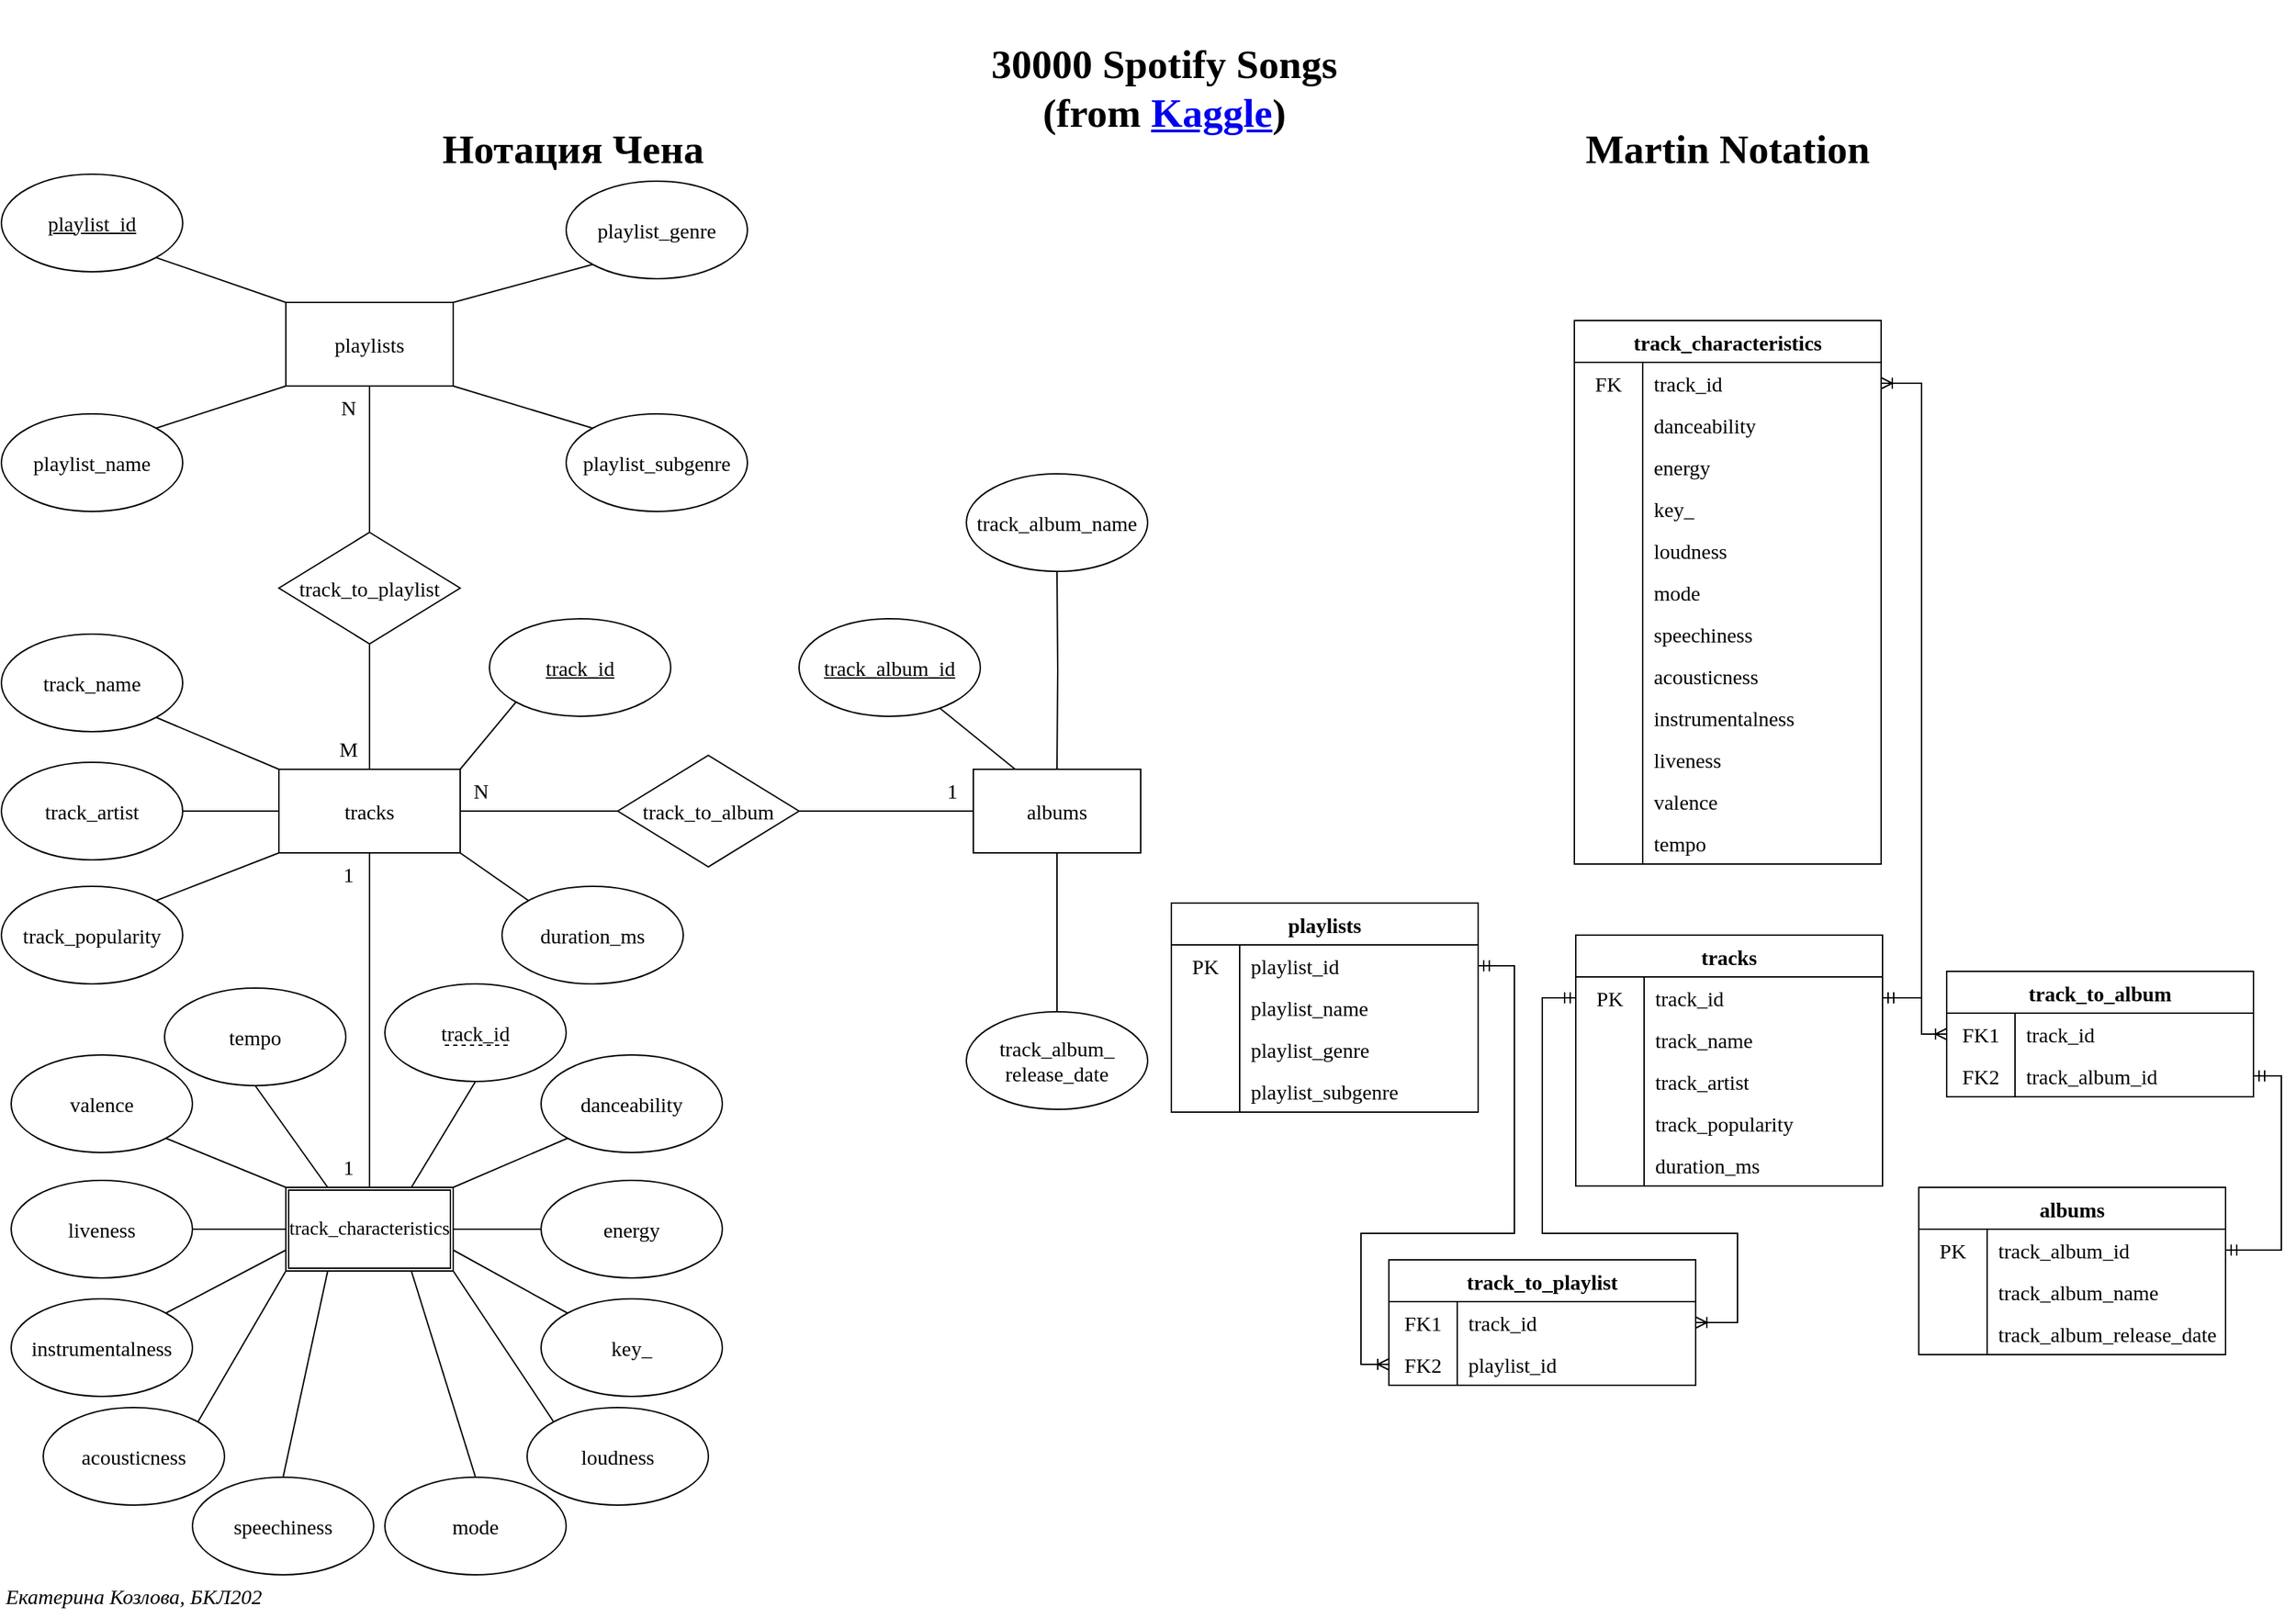 <mxfile version="22.1.11" type="github">
  <diagram id="C5RBs43oDa-KdzZeNtuy" name="Page-1">
    <mxGraphModel dx="934" dy="579" grid="1" gridSize="10" guides="1" tooltips="1" connect="1" arrows="1" fold="1" page="1" pageScale="1" pageWidth="827" pageHeight="1169" math="0" shadow="0">
      <root>
        <mxCell id="WIyWlLk6GJQsqaUBKTNV-0" />
        <mxCell id="WIyWlLk6GJQsqaUBKTNV-1" parent="WIyWlLk6GJQsqaUBKTNV-0" />
        <mxCell id="w4VaS5Bk1cCcIL_fdZWZ-0" value="&lt;p style=&quot;line-height: 120%;&quot;&gt;&lt;/p&gt;&lt;h1 style=&quot;font-size: 29px;&quot;&gt;30000 Spotify Songs&lt;br&gt;(from &lt;a href=&quot;https://www.kaggle.com/datasets/joebeachcapital/30000-spotify-songs/&quot;&gt;Kaggle&lt;/a&gt;)&lt;/h1&gt;&lt;p&gt;&lt;/p&gt;" style="text;html=1;strokeColor=none;fillColor=none;spacing=5;spacingTop=-20;whiteSpace=wrap;overflow=hidden;rounded=0;fontFamily=EB Garamond;fontSource=https%3A%2F%2Ffonts.googleapis.com%2Fcss%3Ffamily%3DEB%2BGaramond;fontSize=29;align=center;fontStyle=0" parent="WIyWlLk6GJQsqaUBKTNV-1" vertex="1">
          <mxGeometry x="612" y="10" width="450" height="100" as="geometry" />
        </mxCell>
        <mxCell id="w4VaS5Bk1cCcIL_fdZWZ-25" value="" style="edgeStyle=orthogonalEdgeStyle;rounded=0;orthogonalLoop=1;jettySize=auto;html=1;fontFamily=EB Garamond;fontSource=https%3A%2F%2Ffonts.googleapis.com%2Fcss%3Ffamily%3DEB%2BGaramond;fontStyle=0;endArrow=none;endFill=0;" parent="WIyWlLk6GJQsqaUBKTNV-1" source="w4VaS5Bk1cCcIL_fdZWZ-2" target="w4VaS5Bk1cCcIL_fdZWZ-24" edge="1">
          <mxGeometry relative="1" as="geometry" />
        </mxCell>
        <mxCell id="w4VaS5Bk1cCcIL_fdZWZ-2" value="playlists" style="rounded=0;whiteSpace=wrap;html=1;fontFamily=EB Garamond;fontSource=https%3A%2F%2Ffonts.googleapis.com%2Fcss%3Ffamily%3DEB%2BGaramond;fontSize=15;fontStyle=0" parent="WIyWlLk6GJQsqaUBKTNV-1" vertex="1">
          <mxGeometry x="207" y="217" width="120" height="60" as="geometry" />
        </mxCell>
        <mxCell id="w4VaS5Bk1cCcIL_fdZWZ-10" value="playlist_subgenre" style="ellipse;whiteSpace=wrap;html=1;fontFamily=EB Garamond;rounded=0;fontSource=https%3A%2F%2Ffonts.googleapis.com%2Fcss%3Ffamily%3DEB%2BGaramond;fontSize=15;fontStyle=0" parent="WIyWlLk6GJQsqaUBKTNV-1" vertex="1">
          <mxGeometry x="408" y="297" width="130" height="70" as="geometry" />
        </mxCell>
        <mxCell id="w4VaS5Bk1cCcIL_fdZWZ-12" value="" style="endArrow=none;html=1;rounded=0;exitX=1;exitY=1;exitDx=0;exitDy=0;entryX=0;entryY=0;entryDx=0;entryDy=0;fontSize=15;fontFamily=EB Garamond;fontSource=https%3A%2F%2Ffonts.googleapis.com%2Fcss%3Ffamily%3DEB%2BGaramond;fontStyle=0;endFill=0;startArrow=none;startFill=0;" parent="WIyWlLk6GJQsqaUBKTNV-1" source="w4VaS5Bk1cCcIL_fdZWZ-2" target="w4VaS5Bk1cCcIL_fdZWZ-10" edge="1">
          <mxGeometry width="50" height="50" relative="1" as="geometry">
            <mxPoint x="437" y="257" as="sourcePoint" />
            <mxPoint x="487" y="207" as="targetPoint" />
          </mxGeometry>
        </mxCell>
        <mxCell id="w4VaS5Bk1cCcIL_fdZWZ-14" value="" style="endArrow=none;html=1;rounded=0;exitX=1;exitY=0;exitDx=0;exitDy=0;entryX=0;entryY=1;entryDx=0;entryDy=0;fontFamily=EB Garamond;fontSource=https%3A%2F%2Ffonts.googleapis.com%2Fcss%3Ffamily%3DEB%2BGaramond;fontStyle=0;endFill=0;startArrow=none;startFill=0;" parent="WIyWlLk6GJQsqaUBKTNV-1" source="w4VaS5Bk1cCcIL_fdZWZ-2" target="dfx5ZRGHvSyv2vt1D5LN-17" edge="1">
          <mxGeometry width="50" height="50" relative="1" as="geometry">
            <mxPoint x="437" y="257" as="sourcePoint" />
            <mxPoint x="426.558" y="184.488" as="targetPoint" />
          </mxGeometry>
        </mxCell>
        <mxCell id="w4VaS5Bk1cCcIL_fdZWZ-16" value="playlist_name" style="ellipse;whiteSpace=wrap;html=1;fontSize=15;fontFamily=EB Garamond;rounded=0;fontSource=https%3A%2F%2Ffonts.googleapis.com%2Fcss%3Ffamily%3DEB%2BGaramond;fontStyle=0;" parent="WIyWlLk6GJQsqaUBKTNV-1" vertex="1">
          <mxGeometry x="3" y="297" width="130" height="70" as="geometry" />
        </mxCell>
        <mxCell id="w4VaS5Bk1cCcIL_fdZWZ-20" value="" style="endArrow=none;html=1;rounded=0;exitX=0;exitY=1;exitDx=0;exitDy=0;entryX=1;entryY=0;entryDx=0;entryDy=0;fontFamily=EB Garamond;fontSource=https%3A%2F%2Ffonts.googleapis.com%2Fcss%3Ffamily%3DEB%2BGaramond;fontStyle=0;endFill=0;" parent="WIyWlLk6GJQsqaUBKTNV-1" source="w4VaS5Bk1cCcIL_fdZWZ-2" target="w4VaS5Bk1cCcIL_fdZWZ-16" edge="1">
          <mxGeometry width="50" height="50" relative="1" as="geometry">
            <mxPoint x="177" y="272" as="sourcePoint" />
            <mxPoint x="227" y="222" as="targetPoint" />
          </mxGeometry>
        </mxCell>
        <mxCell id="w4VaS5Bk1cCcIL_fdZWZ-21" value="" style="endArrow=none;html=1;rounded=0;exitX=0;exitY=1;exitDx=0;exitDy=0;entryX=1;entryY=1;entryDx=0;entryDy=0;fontFamily=EB Garamond;fontSource=https%3A%2F%2Ffonts.googleapis.com%2Fcss%3Ffamily%3DEB%2BGaramond;fontStyle=0;endFill=0;" parent="WIyWlLk6GJQsqaUBKTNV-1" edge="1">
          <mxGeometry width="50" height="50" relative="1" as="geometry">
            <mxPoint x="207" y="217" as="sourcePoint" />
            <mxPoint x="113.873" y="184.796" as="targetPoint" />
          </mxGeometry>
        </mxCell>
        <mxCell id="w4VaS5Bk1cCcIL_fdZWZ-27" value="" style="edgeStyle=orthogonalEdgeStyle;rounded=0;orthogonalLoop=1;jettySize=auto;html=1;fontFamily=EB Garamond;fontSource=https%3A%2F%2Ffonts.googleapis.com%2Fcss%3Ffamily%3DEB%2BGaramond;fontStyle=0;endArrow=none;endFill=0;" parent="WIyWlLk6GJQsqaUBKTNV-1" source="w4VaS5Bk1cCcIL_fdZWZ-24" target="w4VaS5Bk1cCcIL_fdZWZ-26" edge="1">
          <mxGeometry relative="1" as="geometry" />
        </mxCell>
        <mxCell id="w4VaS5Bk1cCcIL_fdZWZ-24" value="track_to_playlist" style="rhombus;whiteSpace=wrap;html=1;fontSize=15;fontFamily=EB Garamond;rounded=0;fontSource=https%3A%2F%2Ffonts.googleapis.com%2Fcss%3Ffamily%3DEB%2BGaramond;fontStyle=0;" parent="WIyWlLk6GJQsqaUBKTNV-1" vertex="1">
          <mxGeometry x="202" y="382" width="130" height="80" as="geometry" />
        </mxCell>
        <mxCell id="w4VaS5Bk1cCcIL_fdZWZ-29" value="" style="edgeStyle=orthogonalEdgeStyle;rounded=0;orthogonalLoop=1;jettySize=auto;html=1;fontFamily=EB Garamond;fontSource=https%3A%2F%2Ffonts.googleapis.com%2Fcss%3Ffamily%3DEB%2BGaramond;fontStyle=0;endArrow=none;endFill=0;entryX=0.5;entryY=0;entryDx=0;entryDy=0;" parent="WIyWlLk6GJQsqaUBKTNV-1" source="w4VaS5Bk1cCcIL_fdZWZ-26" target="d_IvAm214ZQegVvniSVo-48" edge="1">
          <mxGeometry relative="1" as="geometry">
            <mxPoint x="267" y="847.0" as="targetPoint" />
          </mxGeometry>
        </mxCell>
        <mxCell id="w4VaS5Bk1cCcIL_fdZWZ-44" value="" style="edgeStyle=orthogonalEdgeStyle;rounded=0;orthogonalLoop=1;jettySize=auto;html=1;fontFamily=EB Garamond;fontSource=https%3A%2F%2Ffonts.googleapis.com%2Fcss%3Ffamily%3DEB%2BGaramond;fontStyle=0;endArrow=none;endFill=0;" parent="WIyWlLk6GJQsqaUBKTNV-1" source="w4VaS5Bk1cCcIL_fdZWZ-26" target="w4VaS5Bk1cCcIL_fdZWZ-43" edge="1">
          <mxGeometry relative="1" as="geometry" />
        </mxCell>
        <mxCell id="w4VaS5Bk1cCcIL_fdZWZ-46" value="" style="edgeStyle=orthogonalEdgeStyle;rounded=0;orthogonalLoop=1;jettySize=auto;html=1;fontFamily=EB Garamond;fontSource=https%3A%2F%2Ffonts.googleapis.com%2Fcss%3Ffamily%3DEB%2BGaramond;fontStyle=0;endArrow=none;endFill=0;" parent="WIyWlLk6GJQsqaUBKTNV-1" source="w4VaS5Bk1cCcIL_fdZWZ-26" target="w4VaS5Bk1cCcIL_fdZWZ-45" edge="1">
          <mxGeometry relative="1" as="geometry" />
        </mxCell>
        <mxCell id="w4VaS5Bk1cCcIL_fdZWZ-26" value="tracks" style="whiteSpace=wrap;html=1;fontSize=15;fontFamily=EB Garamond;rounded=0;fontSource=https%3A%2F%2Ffonts.googleapis.com%2Fcss%3Ffamily%3DEB%2BGaramond;fontStyle=0;" parent="WIyWlLk6GJQsqaUBKTNV-1" vertex="1">
          <mxGeometry x="202" y="552" width="130" height="60" as="geometry" />
        </mxCell>
        <mxCell id="w4VaS5Bk1cCcIL_fdZWZ-104" value="" style="edgeStyle=orthogonalEdgeStyle;rounded=0;orthogonalLoop=1;jettySize=auto;html=1;endArrow=none;endFill=0;exitX=0;exitY=0.5;exitDx=0;exitDy=0;" parent="WIyWlLk6GJQsqaUBKTNV-1" target="w4VaS5Bk1cCcIL_fdZWZ-103" edge="1" source="d_IvAm214ZQegVvniSVo-48">
          <mxGeometry relative="1" as="geometry">
            <mxPoint x="202.0" y="882.0" as="sourcePoint" />
          </mxGeometry>
        </mxCell>
        <mxCell id="w4VaS5Bk1cCcIL_fdZWZ-34" value="track_name" style="ellipse;whiteSpace=wrap;html=1;fontSize=15;fontFamily=EB Garamond;rounded=0;fontSource=https%3A%2F%2Ffonts.googleapis.com%2Fcss%3Ffamily%3DEB%2BGaramond;fontStyle=0;" parent="WIyWlLk6GJQsqaUBKTNV-1" vertex="1">
          <mxGeometry x="3" y="455" width="130" height="70" as="geometry" />
        </mxCell>
        <mxCell id="w4VaS5Bk1cCcIL_fdZWZ-36" value="" style="endArrow=none;html=1;rounded=0;exitX=0;exitY=0;exitDx=0;exitDy=0;entryX=1;entryY=1;entryDx=0;entryDy=0;fontFamily=EB Garamond;fontSource=https%3A%2F%2Ffonts.googleapis.com%2Fcss%3Ffamily%3DEB%2BGaramond;fontStyle=0;endFill=0;startArrow=none;startFill=0;" parent="WIyWlLk6GJQsqaUBKTNV-1" source="w4VaS5Bk1cCcIL_fdZWZ-26" target="w4VaS5Bk1cCcIL_fdZWZ-34" edge="1">
          <mxGeometry width="50" height="50" relative="1" as="geometry">
            <mxPoint x="313" y="515" as="sourcePoint" />
            <mxPoint x="363" y="465" as="targetPoint" />
          </mxGeometry>
        </mxCell>
        <mxCell id="w4VaS5Bk1cCcIL_fdZWZ-37" value="track_popularity" style="ellipse;whiteSpace=wrap;html=1;fontSize=15;fontFamily=EB Garamond;rounded=0;fontSource=https%3A%2F%2Ffonts.googleapis.com%2Fcss%3Ffamily%3DEB%2BGaramond;fontStyle=0;" parent="WIyWlLk6GJQsqaUBKTNV-1" vertex="1">
          <mxGeometry x="3" y="636" width="130" height="70" as="geometry" />
        </mxCell>
        <mxCell id="w4VaS5Bk1cCcIL_fdZWZ-38" value="" style="endArrow=none;html=1;rounded=0;exitX=0;exitY=1;exitDx=0;exitDy=0;entryX=1;entryY=0;entryDx=0;entryDy=0;fontFamily=EB Garamond;fontSource=https%3A%2F%2Ffonts.googleapis.com%2Fcss%3Ffamily%3DEB%2BGaramond;fontStyle=0;endFill=0;" parent="WIyWlLk6GJQsqaUBKTNV-1" source="w4VaS5Bk1cCcIL_fdZWZ-26" target="w4VaS5Bk1cCcIL_fdZWZ-37" edge="1">
          <mxGeometry width="50" height="50" relative="1" as="geometry">
            <mxPoint x="202" y="732" as="sourcePoint" />
            <mxPoint x="363" y="645" as="targetPoint" />
          </mxGeometry>
        </mxCell>
        <mxCell id="w4VaS5Bk1cCcIL_fdZWZ-39" value="valence" style="ellipse;whiteSpace=wrap;html=1;rounded=0;fontSize=15;fontFamily=EB Garamond;fontSource=https%3A%2F%2Ffonts.googleapis.com%2Fcss%3Ffamily%3DEB%2BGaramond;" parent="WIyWlLk6GJQsqaUBKTNV-1" vertex="1">
          <mxGeometry x="10" y="757" width="130" height="70" as="geometry" />
        </mxCell>
        <mxCell id="w4VaS5Bk1cCcIL_fdZWZ-40" value="" style="endArrow=none;html=1;rounded=0;exitX=0;exitY=0;exitDx=0;exitDy=0;entryX=1;entryY=1;entryDx=0;entryDy=0;fontFamily=EB Garamond;fontSource=https%3A%2F%2Ffonts.googleapis.com%2Fcss%3Ffamily%3DEB%2BGaramond;fontStyle=0;endFill=0;" parent="WIyWlLk6GJQsqaUBKTNV-1" target="w4VaS5Bk1cCcIL_fdZWZ-39" edge="1" source="d_IvAm214ZQegVvniSVo-48">
          <mxGeometry width="50" height="50" relative="1" as="geometry">
            <mxPoint x="220.409" y="857.595" as="sourcePoint" />
            <mxPoint x="368" y="762" as="targetPoint" />
          </mxGeometry>
        </mxCell>
        <mxCell id="w4VaS5Bk1cCcIL_fdZWZ-41" value="instrumentalness" style="ellipse;whiteSpace=wrap;html=1;fontSize=15;fontFamily=EB Garamond;rounded=0;fontSource=https%3A%2F%2Ffonts.googleapis.com%2Fcss%3Ffamily%3DEB%2BGaramond;fontStyle=0;" parent="WIyWlLk6GJQsqaUBKTNV-1" vertex="1">
          <mxGeometry x="10" y="932" width="130" height="70" as="geometry" />
        </mxCell>
        <mxCell id="w4VaS5Bk1cCcIL_fdZWZ-42" value="" style="endArrow=none;html=1;rounded=0;exitX=0;exitY=0.75;exitDx=0;exitDy=0;entryX=1;entryY=0;entryDx=0;entryDy=0;fontFamily=EB Garamond;fontSource=https%3A%2F%2Ffonts.googleapis.com%2Fcss%3Ffamily%3DEB%2BGaramond;fontStyle=0;endFill=0;" parent="WIyWlLk6GJQsqaUBKTNV-1" target="w4VaS5Bk1cCcIL_fdZWZ-41" edge="1" source="d_IvAm214ZQegVvniSVo-48">
          <mxGeometry width="50" height="50" relative="1" as="geometry">
            <mxPoint x="220.409" y="906.405" as="sourcePoint" />
            <mxPoint x="368" y="942" as="targetPoint" />
          </mxGeometry>
        </mxCell>
        <mxCell id="w4VaS5Bk1cCcIL_fdZWZ-43" value="track_artist" style="ellipse;whiteSpace=wrap;html=1;fontSize=15;fontFamily=EB Garamond;rounded=0;fontSource=https%3A%2F%2Ffonts.googleapis.com%2Fcss%3Ffamily%3DEB%2BGaramond;fontStyle=0;" parent="WIyWlLk6GJQsqaUBKTNV-1" vertex="1">
          <mxGeometry x="3" y="547" width="130" height="70" as="geometry" />
        </mxCell>
        <mxCell id="w4VaS5Bk1cCcIL_fdZWZ-48" value="" style="edgeStyle=orthogonalEdgeStyle;rounded=0;orthogonalLoop=1;jettySize=auto;html=1;fontFamily=EB Garamond;fontSource=https%3A%2F%2Ffonts.googleapis.com%2Fcss%3Ffamily%3DEB%2BGaramond;endArrow=none;endFill=0;fontStyle=0;" parent="WIyWlLk6GJQsqaUBKTNV-1" source="w4VaS5Bk1cCcIL_fdZWZ-45" edge="1">
          <mxGeometry relative="1" as="geometry">
            <mxPoint x="700.0" y="582" as="targetPoint" />
          </mxGeometry>
        </mxCell>
        <mxCell id="w4VaS5Bk1cCcIL_fdZWZ-45" value="track_to_album" style="rhombus;whiteSpace=wrap;html=1;fontSize=15;fontFamily=EB Garamond;rounded=0;fontSource=https%3A%2F%2Ffonts.googleapis.com%2Fcss%3Ffamily%3DEB%2BGaramond;fontStyle=0;" parent="WIyWlLk6GJQsqaUBKTNV-1" vertex="1">
          <mxGeometry x="445" y="542" width="130" height="80" as="geometry" />
        </mxCell>
        <mxCell id="w4VaS5Bk1cCcIL_fdZWZ-82" value="" style="edgeStyle=orthogonalEdgeStyle;rounded=0;orthogonalLoop=1;jettySize=auto;html=1;fontFamily=EB Garamond;fontSource=https%3A%2F%2Ffonts.googleapis.com%2Fcss%3Ffamily%3DEB%2BGaramond;endArrow=none;endFill=0;fontStyle=0" parent="WIyWlLk6GJQsqaUBKTNV-1" target="w4VaS5Bk1cCcIL_fdZWZ-81" edge="1">
          <mxGeometry relative="1" as="geometry">
            <mxPoint x="760.0" y="552" as="sourcePoint" />
          </mxGeometry>
        </mxCell>
        <mxCell id="w4VaS5Bk1cCcIL_fdZWZ-78" value="" style="rounded=0;orthogonalLoop=1;jettySize=auto;html=1;fontFamily=EB Garamond;fontSource=https%3A%2F%2Ffonts.googleapis.com%2Fcss%3Ffamily%3DEB%2BGaramond;endArrow=none;endFill=0;fontStyle=0;exitX=1;exitY=0.75;exitDx=0;exitDy=0;entryX=0;entryY=0;entryDx=0;entryDy=0;" parent="WIyWlLk6GJQsqaUBKTNV-1" source="d_IvAm214ZQegVvniSVo-48" target="w4VaS5Bk1cCcIL_fdZWZ-77" edge="1">
          <mxGeometry relative="1" as="geometry">
            <mxPoint x="313.591" y="906.405" as="sourcePoint" />
          </mxGeometry>
        </mxCell>
        <mxCell id="w4VaS5Bk1cCcIL_fdZWZ-80" value="" style="rounded=0;orthogonalLoop=1;jettySize=auto;html=1;fontFamily=EB Garamond;fontSource=https%3A%2F%2Ffonts.googleapis.com%2Fcss%3Ffamily%3DEB%2BGaramond;endArrow=none;endFill=0;fontStyle=0;exitX=1;exitY=1;exitDx=0;exitDy=0;entryX=0;entryY=0;entryDx=0;entryDy=0;" parent="WIyWlLk6GJQsqaUBKTNV-1" source="d_IvAm214ZQegVvniSVo-48" target="w4VaS5Bk1cCcIL_fdZWZ-79" edge="1">
          <mxGeometry relative="1" as="geometry">
            <mxPoint x="313.591" y="906.405" as="sourcePoint" />
          </mxGeometry>
        </mxCell>
        <mxCell id="w4VaS5Bk1cCcIL_fdZWZ-61" value="danceability" style="ellipse;whiteSpace=wrap;html=1;fontSize=15;fontFamily=EB Garamond;rounded=0;fontSource=https%3A%2F%2Ffonts.googleapis.com%2Fcss%3Ffamily%3DEB%2BGaramond;fontStyle=0;" parent="WIyWlLk6GJQsqaUBKTNV-1" vertex="1">
          <mxGeometry x="390" y="757" width="130" height="70" as="geometry" />
        </mxCell>
        <mxCell id="d_IvAm214ZQegVvniSVo-42" style="rounded=0;orthogonalLoop=1;jettySize=auto;html=1;exitX=1;exitY=0;exitDx=0;exitDy=0;entryX=0;entryY=1;entryDx=0;entryDy=0;endArrow=none;endFill=0;" edge="1" parent="WIyWlLk6GJQsqaUBKTNV-1" source="d_IvAm214ZQegVvniSVo-48" target="w4VaS5Bk1cCcIL_fdZWZ-61">
          <mxGeometry relative="1" as="geometry">
            <mxPoint x="313.591" y="857.595" as="sourcePoint" />
          </mxGeometry>
        </mxCell>
        <mxCell id="w4VaS5Bk1cCcIL_fdZWZ-66" value="duration_ms" style="ellipse;whiteSpace=wrap;html=1;fontSize=15;fontFamily=EB Garamond;rounded=0;fontSource=https%3A%2F%2Ffonts.googleapis.com%2Fcss%3Ffamily%3DEB%2BGaramond;fontStyle=0;" parent="WIyWlLk6GJQsqaUBKTNV-1" vertex="1">
          <mxGeometry x="362" y="636" width="130" height="70" as="geometry" />
        </mxCell>
        <mxCell id="w4VaS5Bk1cCcIL_fdZWZ-67" value="" style="endArrow=none;html=1;rounded=0;entryX=0;entryY=0;entryDx=0;entryDy=0;exitX=1;exitY=1;exitDx=0;exitDy=0;fontFamily=EB Garamond;fontSource=https%3A%2F%2Ffonts.googleapis.com%2Fcss%3Ffamily%3DEB%2BGaramond;endFill=0;fontStyle=0" parent="WIyWlLk6GJQsqaUBKTNV-1" source="w4VaS5Bk1cCcIL_fdZWZ-26" target="w4VaS5Bk1cCcIL_fdZWZ-66" edge="1">
          <mxGeometry width="50" height="50" relative="1" as="geometry">
            <mxPoint x="558" y="634" as="sourcePoint" />
            <mxPoint x="578" y="621" as="targetPoint" />
          </mxGeometry>
        </mxCell>
        <mxCell id="w4VaS5Bk1cCcIL_fdZWZ-70" value="energy" style="ellipse;whiteSpace=wrap;html=1;fontSize=15;fontFamily=EB Garamond;rounded=0;fontSource=https%3A%2F%2Ffonts.googleapis.com%2Fcss%3Ffamily%3DEB%2BGaramond;fontStyle=0;" parent="WIyWlLk6GJQsqaUBKTNV-1" vertex="1">
          <mxGeometry x="390" y="847" width="130" height="70" as="geometry" />
        </mxCell>
        <mxCell id="w4VaS5Bk1cCcIL_fdZWZ-72" style="edgeStyle=orthogonalEdgeStyle;rounded=0;orthogonalLoop=1;jettySize=auto;html=1;exitX=0.5;exitY=1;exitDx=0;exitDy=0;fontFamily=EB Garamond;fontSource=https%3A%2F%2Ffonts.googleapis.com%2Fcss%3Ffamily%3DEB%2BGaramond;fontStyle=0" parent="WIyWlLk6GJQsqaUBKTNV-1" source="w4VaS5Bk1cCcIL_fdZWZ-66" target="w4VaS5Bk1cCcIL_fdZWZ-66" edge="1">
          <mxGeometry relative="1" as="geometry" />
        </mxCell>
        <mxCell id="w4VaS5Bk1cCcIL_fdZWZ-73" value="acousticness" style="ellipse;whiteSpace=wrap;html=1;fontSize=15;fontFamily=EB Garamond;rounded=0;fontSource=https%3A%2F%2Ffonts.googleapis.com%2Fcss%3Ffamily%3DEB%2BGaramond;fontStyle=0;" parent="WIyWlLk6GJQsqaUBKTNV-1" vertex="1">
          <mxGeometry x="33" y="1010" width="130" height="70" as="geometry" />
        </mxCell>
        <mxCell id="w4VaS5Bk1cCcIL_fdZWZ-74" value="" style="endArrow=none;html=1;rounded=0;exitX=1;exitY=0.5;exitDx=0;exitDy=0;entryX=0;entryY=0.5;entryDx=0;entryDy=0;fontFamily=EB Garamond;fontSource=https%3A%2F%2Ffonts.googleapis.com%2Fcss%3Ffamily%3DEB%2BGaramond;endFill=0;fontStyle=0" parent="WIyWlLk6GJQsqaUBKTNV-1" source="d_IvAm214ZQegVvniSVo-48" target="w4VaS5Bk1cCcIL_fdZWZ-70" edge="1">
          <mxGeometry width="50" height="50" relative="1" as="geometry">
            <mxPoint x="332.0" y="882.0" as="sourcePoint" />
            <mxPoint x="653" y="816" as="targetPoint" />
          </mxGeometry>
        </mxCell>
        <mxCell id="w4VaS5Bk1cCcIL_fdZWZ-75" value="" style="endArrow=none;html=1;rounded=0;entryX=1;entryY=0;entryDx=0;entryDy=0;fontFamily=EB Garamond;fontSource=https%3A%2F%2Ffonts.googleapis.com%2Fcss%3Ffamily%3DEB%2BGaramond;endFill=0;fontStyle=0;exitX=0;exitY=1;exitDx=0;exitDy=0;" parent="WIyWlLk6GJQsqaUBKTNV-1" source="d_IvAm214ZQegVvniSVo-48" target="w4VaS5Bk1cCcIL_fdZWZ-73" edge="1">
          <mxGeometry width="50" height="50" relative="1" as="geometry">
            <mxPoint x="220.409" y="906.405" as="sourcePoint" />
            <mxPoint x="558" y="891" as="targetPoint" />
          </mxGeometry>
        </mxCell>
        <mxCell id="w4VaS5Bk1cCcIL_fdZWZ-77" value="key_" style="ellipse;whiteSpace=wrap;html=1;fontSize=15;fontFamily=EB Garamond;rounded=0;fontSource=https%3A%2F%2Ffonts.googleapis.com%2Fcss%3Ffamily%3DEB%2BGaramond;fontStyle=0;" parent="WIyWlLk6GJQsqaUBKTNV-1" vertex="1">
          <mxGeometry x="390" y="932" width="130" height="70" as="geometry" />
        </mxCell>
        <mxCell id="w4VaS5Bk1cCcIL_fdZWZ-79" value="loudness" style="ellipse;whiteSpace=wrap;html=1;fontSize=15;fontFamily=EB Garamond;rounded=0;fontSource=https%3A%2F%2Ffonts.googleapis.com%2Fcss%3Ffamily%3DEB%2BGaramond;fontStyle=0;" parent="WIyWlLk6GJQsqaUBKTNV-1" vertex="1">
          <mxGeometry x="380" y="1010" width="130" height="70" as="geometry" />
        </mxCell>
        <mxCell id="w4VaS5Bk1cCcIL_fdZWZ-81" value="track_album_name" style="ellipse;whiteSpace=wrap;html=1;fontSize=15;fontFamily=EB Garamond;rounded=0;fontSource=https%3A%2F%2Ffonts.googleapis.com%2Fcss%3Ffamily%3DEB%2BGaramond;fontStyle=0;" parent="WIyWlLk6GJQsqaUBKTNV-1" vertex="1">
          <mxGeometry x="695" y="340" width="130" height="70" as="geometry" />
        </mxCell>
        <mxCell id="w4VaS5Bk1cCcIL_fdZWZ-85" value="" style="endArrow=none;html=1;rounded=0;fontFamily=EB Garamond;fontSource=https%3A%2F%2Ffonts.googleapis.com%2Fcss%3Ffamily%3DEB%2BGaramond;endFill=0;fontStyle=0;exitX=0.5;exitY=1;exitDx=0;exitDy=0;" parent="WIyWlLk6GJQsqaUBKTNV-1" target="w4VaS5Bk1cCcIL_fdZWZ-86" edge="1" source="d_IvAm214ZQegVvniSVo-50">
          <mxGeometry width="50" height="50" relative="1" as="geometry">
            <mxPoint x="700" y="552" as="sourcePoint" />
            <mxPoint x="653" y="497" as="targetPoint" />
          </mxGeometry>
        </mxCell>
        <mxCell id="w4VaS5Bk1cCcIL_fdZWZ-86" value="track_album_&lt;br&gt;release_date" style="ellipse;whiteSpace=wrap;html=1;fontFamily=EB Garamond;fontSource=https%3A%2F%2Ffonts.googleapis.com%2Fcss%3Ffamily%3DEB%2BGaramond;fontSize=15;fontStyle=0" parent="WIyWlLk6GJQsqaUBKTNV-1" vertex="1">
          <mxGeometry x="695.0" y="726" width="130" height="70" as="geometry" />
        </mxCell>
        <mxCell id="w4VaS5Bk1cCcIL_fdZWZ-95" value="Екатерина Козлова, БКЛ202" style="text;html=1;strokeColor=none;fillColor=none;align=center;verticalAlign=middle;whiteSpace=wrap;rounded=0;fontFamily=EB Garamond;fontSource=https%3A%2F%2Ffonts.googleapis.com%2Fcss%3Ffamily%3DEB%2BGaramond;fontSize=15;fontStyle=2" parent="WIyWlLk6GJQsqaUBKTNV-1" vertex="1">
          <mxGeometry x="3" y="1130" width="190" height="30" as="geometry" />
        </mxCell>
        <mxCell id="w4VaS5Bk1cCcIL_fdZWZ-99" value="&lt;u&gt;track_id&lt;/u&gt;" style="ellipse;whiteSpace=wrap;html=1;fontSize=15;fontFamily=EB Garamond;fontSource=https%3A%2F%2Ffonts.googleapis.com%2Fcss%3Ffamily%3DEB%2BGaramond;" parent="WIyWlLk6GJQsqaUBKTNV-1" vertex="1">
          <mxGeometry x="353" y="444" width="130" height="70" as="geometry" />
        </mxCell>
        <mxCell id="w4VaS5Bk1cCcIL_fdZWZ-100" value="" style="endArrow=none;html=1;rounded=0;entryX=0;entryY=1;entryDx=0;entryDy=0;exitX=1;exitY=0;exitDx=0;exitDy=0;" parent="WIyWlLk6GJQsqaUBKTNV-1" source="w4VaS5Bk1cCcIL_fdZWZ-26" target="w4VaS5Bk1cCcIL_fdZWZ-99" edge="1">
          <mxGeometry width="50" height="50" relative="1" as="geometry">
            <mxPoint x="250" y="620" as="sourcePoint" />
            <mxPoint x="300" y="570" as="targetPoint" />
          </mxGeometry>
        </mxCell>
        <mxCell id="w4VaS5Bk1cCcIL_fdZWZ-103" value="liveness" style="ellipse;whiteSpace=wrap;html=1;fontSize=15;fontFamily=EB Garamond;rounded=0;fontSource=https%3A%2F%2Ffonts.googleapis.com%2Fcss%3Ffamily%3DEB%2BGaramond;fontStyle=0;" parent="WIyWlLk6GJQsqaUBKTNV-1" vertex="1">
          <mxGeometry x="10" y="847" width="130" height="70" as="geometry" />
        </mxCell>
        <mxCell id="dfx5ZRGHvSyv2vt1D5LN-3" value="M" style="text;html=1;strokeColor=none;fillColor=none;align=center;verticalAlign=middle;whiteSpace=wrap;rounded=0;fontSize=15;fontFamily=EB Garamond;fontSource=https%3A%2F%2Ffonts.googleapis.com%2Fcss%3Ffamily%3DEB%2BGaramond;" parent="WIyWlLk6GJQsqaUBKTNV-1" vertex="1">
          <mxGeometry x="237" y="522" width="30" height="30" as="geometry" />
        </mxCell>
        <mxCell id="dfx5ZRGHvSyv2vt1D5LN-4" value="N" style="text;html=1;strokeColor=none;fillColor=none;align=center;verticalAlign=middle;whiteSpace=wrap;rounded=0;fontSize=15;fontFamily=EB Garamond;fontSource=https%3A%2F%2Ffonts.googleapis.com%2Fcss%3Ffamily%3DEB%2BGaramond;" parent="WIyWlLk6GJQsqaUBKTNV-1" vertex="1">
          <mxGeometry x="237" y="277" width="30" height="30" as="geometry" />
        </mxCell>
        <mxCell id="dfx5ZRGHvSyv2vt1D5LN-5" value="1" style="text;html=1;strokeColor=none;fillColor=none;align=center;verticalAlign=middle;whiteSpace=wrap;rounded=0;fontSize=15;fontFamily=EB Garamond;fontSource=https%3A%2F%2Ffonts.googleapis.com%2Fcss%3Ffamily%3DEB%2BGaramond;" parent="WIyWlLk6GJQsqaUBKTNV-1" vertex="1">
          <mxGeometry x="237" y="822" width="30" height="30" as="geometry" />
        </mxCell>
        <mxCell id="dfx5ZRGHvSyv2vt1D5LN-6" value="1" style="text;html=1;strokeColor=none;fillColor=none;align=center;verticalAlign=middle;whiteSpace=wrap;rounded=0;fontSize=15;fontFamily=EB Garamond;fontSource=https%3A%2F%2Ffonts.googleapis.com%2Fcss%3Ffamily%3DEB%2BGaramond;" parent="WIyWlLk6GJQsqaUBKTNV-1" vertex="1">
          <mxGeometry x="237" y="612" width="30" height="30" as="geometry" />
        </mxCell>
        <mxCell id="dfx5ZRGHvSyv2vt1D5LN-8" value="N" style="text;html=1;strokeColor=none;fillColor=none;align=center;verticalAlign=middle;whiteSpace=wrap;rounded=0;fontSize=15;fontFamily=EB Garamond;fontSource=https%3A%2F%2Ffonts.googleapis.com%2Fcss%3Ffamily%3DEB%2BGaramond;" parent="WIyWlLk6GJQsqaUBKTNV-1" vertex="1">
          <mxGeometry x="332" y="552" width="30" height="30" as="geometry" />
        </mxCell>
        <mxCell id="dfx5ZRGHvSyv2vt1D5LN-9" value="1" style="text;html=1;strokeColor=none;fillColor=none;align=center;verticalAlign=middle;whiteSpace=wrap;rounded=0;fontSize=15;fontFamily=EB Garamond;fontSource=https%3A%2F%2Ffonts.googleapis.com%2Fcss%3Ffamily%3DEB%2BGaramond;" parent="WIyWlLk6GJQsqaUBKTNV-1" vertex="1">
          <mxGeometry x="670" y="552" width="30" height="30" as="geometry" />
        </mxCell>
        <mxCell id="dfx5ZRGHvSyv2vt1D5LN-13" value="" style="endArrow=none;html=1;rounded=0;fontFamily=EB Garamond;fontSource=https%3A%2F%2Ffonts.googleapis.com%2Fcss%3Ffamily%3DEB%2BGaramond;endFill=0;fontStyle=0;exitX=0.25;exitY=0;exitDx=0;exitDy=0;" parent="WIyWlLk6GJQsqaUBKTNV-1" target="dfx5ZRGHvSyv2vt1D5LN-14" edge="1">
          <mxGeometry width="50" height="50" relative="1" as="geometry">
            <mxPoint x="730.0" y="552" as="sourcePoint" />
            <mxPoint x="661" y="417" as="targetPoint" />
          </mxGeometry>
        </mxCell>
        <mxCell id="dfx5ZRGHvSyv2vt1D5LN-14" value="&lt;u&gt;track_album_id&lt;/u&gt;" style="ellipse;whiteSpace=wrap;html=1;fontFamily=EB Garamond;fontSource=https%3A%2F%2Ffonts.googleapis.com%2Fcss%3Ffamily%3DEB%2BGaramond;fontSize=15;fontStyle=0" parent="WIyWlLk6GJQsqaUBKTNV-1" vertex="1">
          <mxGeometry x="575.0" y="444" width="130" height="70" as="geometry" />
        </mxCell>
        <mxCell id="dfx5ZRGHvSyv2vt1D5LN-17" value="&lt;font style=&quot;font-size: 15px;&quot;&gt;playlist_genre&lt;/font&gt;" style="ellipse;shape=doubleEllipse;whiteSpace=wrap;html=1;fontFamily=EB Garamond;fontSource=https%3A%2F%2Ffonts.googleapis.com%2Fcss%3Ffamily%3DEB%2BGaramond;strokeColor=default;margin=100;" parent="WIyWlLk6GJQsqaUBKTNV-1" vertex="1">
          <mxGeometry x="408" y="130" width="130" height="70" as="geometry" />
        </mxCell>
        <mxCell id="dfx5ZRGHvSyv2vt1D5LN-112" value="&lt;u&gt;playlist_id&lt;/u&gt;" style="ellipse;shape=doubleEllipse;whiteSpace=wrap;html=1;fontFamily=EB Garamond;fontSource=https%3A%2F%2Ffonts.googleapis.com%2Fcss%3Ffamily%3DEB%2BGaramond;fontSize=15;margin=100;" parent="WIyWlLk6GJQsqaUBKTNV-1" vertex="1">
          <mxGeometry x="3" y="125" width="130" height="70" as="geometry" />
        </mxCell>
        <mxCell id="dfx5ZRGHvSyv2vt1D5LN-114" value="playlists" style="shape=table;startSize=30;container=1;collapsible=0;childLayout=tableLayout;fixedRows=1;rowLines=0;fontStyle=1;strokeColor=default;fontSize=15;fontFamily=EB Garamond;fontSource=https%3A%2F%2Ffonts.googleapis.com%2Fcss%3Ffamily%3DEB%2BGaramond;" parent="WIyWlLk6GJQsqaUBKTNV-1" vertex="1">
          <mxGeometry x="842" y="648" width="220" height="150" as="geometry" />
        </mxCell>
        <mxCell id="dfx5ZRGHvSyv2vt1D5LN-115" value="" style="shape=tableRow;horizontal=0;startSize=0;swimlaneHead=0;swimlaneBody=0;top=0;left=0;bottom=0;right=0;collapsible=0;dropTarget=0;fillColor=none;points=[[0,0.5],[1,0.5]];portConstraint=eastwest;strokeColor=inherit;fontSize=16;" parent="dfx5ZRGHvSyv2vt1D5LN-114" vertex="1">
          <mxGeometry y="30" width="220" height="30" as="geometry" />
        </mxCell>
        <mxCell id="dfx5ZRGHvSyv2vt1D5LN-116" value="PK" style="shape=partialRectangle;html=1;whiteSpace=wrap;connectable=0;fillColor=none;top=0;left=0;bottom=0;right=0;overflow=hidden;pointerEvents=1;strokeColor=inherit;fontSize=15;fontFamily=EB Garamond;fontSource=https%3A%2F%2Ffonts.googleapis.com%2Fcss%3Ffamily%3DEB%2BGaramond;" parent="dfx5ZRGHvSyv2vt1D5LN-115" vertex="1">
          <mxGeometry width="49" height="30" as="geometry">
            <mxRectangle width="49" height="30" as="alternateBounds" />
          </mxGeometry>
        </mxCell>
        <mxCell id="dfx5ZRGHvSyv2vt1D5LN-117" value="&lt;span style=&quot;border-color: var(--border-color); font-size: 15px; text-align: center;&quot;&gt;playlist_id&lt;/span&gt;" style="shape=partialRectangle;html=1;whiteSpace=wrap;connectable=0;fillColor=none;top=0;left=0;bottom=0;right=0;align=left;spacingLeft=6;overflow=hidden;strokeColor=inherit;fontSize=15;fontFamily=EB Garamond;fontSource=https%3A%2F%2Ffonts.googleapis.com%2Fcss%3Ffamily%3DEB%2BGaramond;" parent="dfx5ZRGHvSyv2vt1D5LN-115" vertex="1">
          <mxGeometry x="49" width="171" height="30" as="geometry">
            <mxRectangle width="171" height="30" as="alternateBounds" />
          </mxGeometry>
        </mxCell>
        <mxCell id="dfx5ZRGHvSyv2vt1D5LN-118" value="" style="shape=tableRow;horizontal=0;startSize=0;swimlaneHead=0;swimlaneBody=0;top=0;left=0;bottom=0;right=0;collapsible=0;dropTarget=0;fillColor=none;points=[[0,0.5],[1,0.5]];portConstraint=eastwest;strokeColor=inherit;fontSize=16;" parent="dfx5ZRGHvSyv2vt1D5LN-114" vertex="1">
          <mxGeometry y="60" width="220" height="30" as="geometry" />
        </mxCell>
        <mxCell id="dfx5ZRGHvSyv2vt1D5LN-119" value="" style="shape=partialRectangle;html=1;whiteSpace=wrap;connectable=0;fillColor=none;top=0;left=0;bottom=0;right=0;overflow=hidden;strokeColor=inherit;fontSize=15;fontFamily=EB Garamond;fontSource=https%3A%2F%2Ffonts.googleapis.com%2Fcss%3Ffamily%3DEB%2BGaramond;" parent="dfx5ZRGHvSyv2vt1D5LN-118" vertex="1">
          <mxGeometry width="49" height="30" as="geometry">
            <mxRectangle width="49" height="30" as="alternateBounds" />
          </mxGeometry>
        </mxCell>
        <mxCell id="dfx5ZRGHvSyv2vt1D5LN-120" value="playlist_name" style="shape=partialRectangle;html=1;whiteSpace=wrap;connectable=0;fillColor=none;top=0;left=0;bottom=0;right=0;align=left;spacingLeft=6;overflow=hidden;strokeColor=inherit;fontSize=15;fontFamily=EB Garamond;fontSource=https%3A%2F%2Ffonts.googleapis.com%2Fcss%3Ffamily%3DEB%2BGaramond;" parent="dfx5ZRGHvSyv2vt1D5LN-118" vertex="1">
          <mxGeometry x="49" width="171" height="30" as="geometry">
            <mxRectangle width="171" height="30" as="alternateBounds" />
          </mxGeometry>
        </mxCell>
        <mxCell id="dfx5ZRGHvSyv2vt1D5LN-121" value="" style="shape=tableRow;horizontal=0;startSize=0;swimlaneHead=0;swimlaneBody=0;top=0;left=0;bottom=0;right=0;collapsible=0;dropTarget=0;fillColor=none;points=[[0,0.5],[1,0.5]];portConstraint=eastwest;strokeColor=inherit;fontSize=16;" parent="dfx5ZRGHvSyv2vt1D5LN-114" vertex="1">
          <mxGeometry y="90" width="220" height="30" as="geometry" />
        </mxCell>
        <mxCell id="dfx5ZRGHvSyv2vt1D5LN-122" value="" style="shape=partialRectangle;html=1;whiteSpace=wrap;connectable=0;fillColor=none;top=0;left=0;bottom=0;right=0;overflow=hidden;strokeColor=inherit;fontSize=15;fontFamily=EB Garamond;fontSource=https%3A%2F%2Ffonts.googleapis.com%2Fcss%3Ffamily%3DEB%2BGaramond;" parent="dfx5ZRGHvSyv2vt1D5LN-121" vertex="1">
          <mxGeometry width="49" height="30" as="geometry">
            <mxRectangle width="49" height="30" as="alternateBounds" />
          </mxGeometry>
        </mxCell>
        <mxCell id="dfx5ZRGHvSyv2vt1D5LN-123" value="playlist_genre" style="shape=partialRectangle;html=1;whiteSpace=wrap;connectable=0;fillColor=none;top=0;left=0;bottom=0;right=0;align=left;spacingLeft=6;overflow=hidden;strokeColor=inherit;fontSize=15;fontFamily=EB Garamond;fontSource=https%3A%2F%2Ffonts.googleapis.com%2Fcss%3Ffamily%3DEB%2BGaramond;" parent="dfx5ZRGHvSyv2vt1D5LN-121" vertex="1">
          <mxGeometry x="49" width="171" height="30" as="geometry">
            <mxRectangle width="171" height="30" as="alternateBounds" />
          </mxGeometry>
        </mxCell>
        <mxCell id="dfx5ZRGHvSyv2vt1D5LN-131" style="shape=tableRow;horizontal=0;startSize=0;swimlaneHead=0;swimlaneBody=0;top=0;left=0;bottom=0;right=0;collapsible=0;dropTarget=0;fillColor=none;points=[[0,0.5],[1,0.5]];portConstraint=eastwest;strokeColor=inherit;fontSize=16;" parent="dfx5ZRGHvSyv2vt1D5LN-114" vertex="1">
          <mxGeometry y="120" width="220" height="30" as="geometry" />
        </mxCell>
        <mxCell id="dfx5ZRGHvSyv2vt1D5LN-132" style="shape=partialRectangle;html=1;whiteSpace=wrap;connectable=0;fillColor=none;top=0;left=0;bottom=0;right=0;overflow=hidden;strokeColor=inherit;fontSize=15;fontFamily=EB Garamond;fontSource=https%3A%2F%2Ffonts.googleapis.com%2Fcss%3Ffamily%3DEB%2BGaramond;" parent="dfx5ZRGHvSyv2vt1D5LN-131" vertex="1">
          <mxGeometry width="49" height="30" as="geometry">
            <mxRectangle width="49" height="30" as="alternateBounds" />
          </mxGeometry>
        </mxCell>
        <mxCell id="dfx5ZRGHvSyv2vt1D5LN-133" value="playlist_subgenre" style="shape=partialRectangle;html=1;whiteSpace=wrap;connectable=0;fillColor=none;top=0;left=0;bottom=0;right=0;align=left;spacingLeft=6;overflow=hidden;strokeColor=inherit;fontSize=15;fontFamily=EB Garamond;fontSource=https%3A%2F%2Ffonts.googleapis.com%2Fcss%3Ffamily%3DEB%2BGaramond;" parent="dfx5ZRGHvSyv2vt1D5LN-131" vertex="1">
          <mxGeometry x="49" width="171" height="30" as="geometry">
            <mxRectangle width="171" height="30" as="alternateBounds" />
          </mxGeometry>
        </mxCell>
        <mxCell id="dfx5ZRGHvSyv2vt1D5LN-134" value="tracks" style="shape=table;startSize=30;container=1;collapsible=0;childLayout=tableLayout;fixedRows=1;rowLines=0;fontStyle=1;strokeColor=default;fontSize=15;fontFamily=EB Garamond;fontSource=https%3A%2F%2Ffonts.googleapis.com%2Fcss%3Ffamily%3DEB%2BGaramond;" parent="WIyWlLk6GJQsqaUBKTNV-1" vertex="1">
          <mxGeometry x="1132" y="671" width="220" height="180" as="geometry" />
        </mxCell>
        <mxCell id="dfx5ZRGHvSyv2vt1D5LN-135" value="" style="shape=tableRow;horizontal=0;startSize=0;swimlaneHead=0;swimlaneBody=0;top=0;left=0;bottom=0;right=0;collapsible=0;dropTarget=0;fillColor=none;points=[[0,0.5],[1,0.5]];portConstraint=eastwest;strokeColor=inherit;fontSize=16;" parent="dfx5ZRGHvSyv2vt1D5LN-134" vertex="1">
          <mxGeometry y="30" width="220" height="30" as="geometry" />
        </mxCell>
        <mxCell id="dfx5ZRGHvSyv2vt1D5LN-136" value="PK" style="shape=partialRectangle;html=1;whiteSpace=wrap;connectable=0;fillColor=none;top=0;left=0;bottom=0;right=0;overflow=hidden;pointerEvents=1;strokeColor=inherit;fontSize=15;fontFamily=EB Garamond;fontSource=https%3A%2F%2Ffonts.googleapis.com%2Fcss%3Ffamily%3DEB%2BGaramond;" parent="dfx5ZRGHvSyv2vt1D5LN-135" vertex="1">
          <mxGeometry width="49" height="30" as="geometry">
            <mxRectangle width="49" height="30" as="alternateBounds" />
          </mxGeometry>
        </mxCell>
        <mxCell id="dfx5ZRGHvSyv2vt1D5LN-137" value="&lt;span style=&quot;border-color: var(--border-color); font-size: 15px; text-align: center;&quot;&gt;track_id&lt;/span&gt;" style="shape=partialRectangle;html=1;whiteSpace=wrap;connectable=0;fillColor=none;top=0;left=0;bottom=0;right=0;align=left;spacingLeft=6;overflow=hidden;strokeColor=inherit;fontSize=15;fontFamily=EB Garamond;fontSource=https%3A%2F%2Ffonts.googleapis.com%2Fcss%3Ffamily%3DEB%2BGaramond;" parent="dfx5ZRGHvSyv2vt1D5LN-135" vertex="1">
          <mxGeometry x="49" width="171" height="30" as="geometry">
            <mxRectangle width="171" height="30" as="alternateBounds" />
          </mxGeometry>
        </mxCell>
        <mxCell id="dfx5ZRGHvSyv2vt1D5LN-138" value="" style="shape=tableRow;horizontal=0;startSize=0;swimlaneHead=0;swimlaneBody=0;top=0;left=0;bottom=0;right=0;collapsible=0;dropTarget=0;fillColor=none;points=[[0,0.5],[1,0.5]];portConstraint=eastwest;strokeColor=inherit;fontSize=16;" parent="dfx5ZRGHvSyv2vt1D5LN-134" vertex="1">
          <mxGeometry y="60" width="220" height="30" as="geometry" />
        </mxCell>
        <mxCell id="dfx5ZRGHvSyv2vt1D5LN-139" value="" style="shape=partialRectangle;html=1;whiteSpace=wrap;connectable=0;fillColor=none;top=0;left=0;bottom=0;right=0;overflow=hidden;strokeColor=inherit;fontSize=15;fontFamily=EB Garamond;fontSource=https%3A%2F%2Ffonts.googleapis.com%2Fcss%3Ffamily%3DEB%2BGaramond;" parent="dfx5ZRGHvSyv2vt1D5LN-138" vertex="1">
          <mxGeometry width="49" height="30" as="geometry">
            <mxRectangle width="49" height="30" as="alternateBounds" />
          </mxGeometry>
        </mxCell>
        <mxCell id="dfx5ZRGHvSyv2vt1D5LN-140" value="track_name" style="shape=partialRectangle;html=1;whiteSpace=wrap;connectable=0;fillColor=none;top=0;left=0;bottom=0;right=0;align=left;spacingLeft=6;overflow=hidden;strokeColor=inherit;fontSize=15;fontFamily=EB Garamond;fontSource=https%3A%2F%2Ffonts.googleapis.com%2Fcss%3Ffamily%3DEB%2BGaramond;" parent="dfx5ZRGHvSyv2vt1D5LN-138" vertex="1">
          <mxGeometry x="49" width="171" height="30" as="geometry">
            <mxRectangle width="171" height="30" as="alternateBounds" />
          </mxGeometry>
        </mxCell>
        <mxCell id="dfx5ZRGHvSyv2vt1D5LN-141" value="" style="shape=tableRow;horizontal=0;startSize=0;swimlaneHead=0;swimlaneBody=0;top=0;left=0;bottom=0;right=0;collapsible=0;dropTarget=0;fillColor=none;points=[[0,0.5],[1,0.5]];portConstraint=eastwest;strokeColor=inherit;fontSize=16;" parent="dfx5ZRGHvSyv2vt1D5LN-134" vertex="1">
          <mxGeometry y="90" width="220" height="30" as="geometry" />
        </mxCell>
        <mxCell id="dfx5ZRGHvSyv2vt1D5LN-142" value="" style="shape=partialRectangle;html=1;whiteSpace=wrap;connectable=0;fillColor=none;top=0;left=0;bottom=0;right=0;overflow=hidden;strokeColor=inherit;fontSize=15;fontFamily=EB Garamond;fontSource=https%3A%2F%2Ffonts.googleapis.com%2Fcss%3Ffamily%3DEB%2BGaramond;" parent="dfx5ZRGHvSyv2vt1D5LN-141" vertex="1">
          <mxGeometry width="49" height="30" as="geometry">
            <mxRectangle width="49" height="30" as="alternateBounds" />
          </mxGeometry>
        </mxCell>
        <mxCell id="dfx5ZRGHvSyv2vt1D5LN-143" value="track_artist" style="shape=partialRectangle;html=1;whiteSpace=wrap;connectable=0;fillColor=none;top=0;left=0;bottom=0;right=0;align=left;spacingLeft=6;overflow=hidden;strokeColor=inherit;fontSize=15;fontFamily=EB Garamond;fontSource=https%3A%2F%2Ffonts.googleapis.com%2Fcss%3Ffamily%3DEB%2BGaramond;" parent="dfx5ZRGHvSyv2vt1D5LN-141" vertex="1">
          <mxGeometry x="49" width="171" height="30" as="geometry">
            <mxRectangle width="171" height="30" as="alternateBounds" />
          </mxGeometry>
        </mxCell>
        <mxCell id="dfx5ZRGHvSyv2vt1D5LN-144" style="shape=tableRow;horizontal=0;startSize=0;swimlaneHead=0;swimlaneBody=0;top=0;left=0;bottom=0;right=0;collapsible=0;dropTarget=0;fillColor=none;points=[[0,0.5],[1,0.5]];portConstraint=eastwest;strokeColor=inherit;fontSize=16;" parent="dfx5ZRGHvSyv2vt1D5LN-134" vertex="1">
          <mxGeometry y="120" width="220" height="30" as="geometry" />
        </mxCell>
        <mxCell id="dfx5ZRGHvSyv2vt1D5LN-145" style="shape=partialRectangle;html=1;whiteSpace=wrap;connectable=0;fillColor=none;top=0;left=0;bottom=0;right=0;overflow=hidden;strokeColor=inherit;fontSize=15;fontFamily=EB Garamond;fontSource=https%3A%2F%2Ffonts.googleapis.com%2Fcss%3Ffamily%3DEB%2BGaramond;" parent="dfx5ZRGHvSyv2vt1D5LN-144" vertex="1">
          <mxGeometry width="49" height="30" as="geometry">
            <mxRectangle width="49" height="30" as="alternateBounds" />
          </mxGeometry>
        </mxCell>
        <mxCell id="dfx5ZRGHvSyv2vt1D5LN-146" value="track_popularity" style="shape=partialRectangle;html=1;whiteSpace=wrap;connectable=0;fillColor=none;top=0;left=0;bottom=0;right=0;align=left;spacingLeft=6;overflow=hidden;strokeColor=inherit;fontSize=15;fontFamily=EB Garamond;fontSource=https%3A%2F%2Ffonts.googleapis.com%2Fcss%3Ffamily%3DEB%2BGaramond;" parent="dfx5ZRGHvSyv2vt1D5LN-144" vertex="1">
          <mxGeometry x="49" width="171" height="30" as="geometry">
            <mxRectangle width="171" height="30" as="alternateBounds" />
          </mxGeometry>
        </mxCell>
        <mxCell id="d_IvAm214ZQegVvniSVo-0" style="shape=tableRow;horizontal=0;startSize=0;swimlaneHead=0;swimlaneBody=0;top=0;left=0;bottom=0;right=0;collapsible=0;dropTarget=0;fillColor=none;points=[[0,0.5],[1,0.5]];portConstraint=eastwest;strokeColor=inherit;fontSize=16;" vertex="1" parent="dfx5ZRGHvSyv2vt1D5LN-134">
          <mxGeometry y="150" width="220" height="30" as="geometry" />
        </mxCell>
        <mxCell id="d_IvAm214ZQegVvniSVo-1" style="shape=partialRectangle;html=1;whiteSpace=wrap;connectable=0;fillColor=none;top=0;left=0;bottom=0;right=0;overflow=hidden;strokeColor=inherit;fontSize=15;fontFamily=EB Garamond;fontSource=https%3A%2F%2Ffonts.googleapis.com%2Fcss%3Ffamily%3DEB%2BGaramond;" vertex="1" parent="d_IvAm214ZQegVvniSVo-0">
          <mxGeometry width="49" height="30" as="geometry">
            <mxRectangle width="49" height="30" as="alternateBounds" />
          </mxGeometry>
        </mxCell>
        <mxCell id="d_IvAm214ZQegVvniSVo-2" value="duration_ms" style="shape=partialRectangle;html=1;whiteSpace=wrap;connectable=0;fillColor=none;top=0;left=0;bottom=0;right=0;align=left;spacingLeft=6;overflow=hidden;strokeColor=inherit;fontSize=15;fontFamily=EB Garamond;fontSource=https%3A%2F%2Ffonts.googleapis.com%2Fcss%3Ffamily%3DEB%2BGaramond;" vertex="1" parent="d_IvAm214ZQegVvniSVo-0">
          <mxGeometry x="49" width="171" height="30" as="geometry">
            <mxRectangle width="171" height="30" as="alternateBounds" />
          </mxGeometry>
        </mxCell>
        <mxCell id="dfx5ZRGHvSyv2vt1D5LN-155" style="edgeStyle=orthogonalEdgeStyle;rounded=0;orthogonalLoop=1;jettySize=auto;html=1;exitX=1;exitY=0.5;exitDx=0;exitDy=0;entryX=0;entryY=0.5;entryDx=0;entryDy=0;startArrow=ERmandOne;startFill=0;endArrow=ERoneToMany;endFill=0;" parent="WIyWlLk6GJQsqaUBKTNV-1" source="dfx5ZRGHvSyv2vt1D5LN-115" target="dfx5ZRGHvSyv2vt1D5LN-269" edge="1">
          <mxGeometry relative="1" as="geometry">
            <Array as="points">
              <mxPoint x="1088" y="693" />
              <mxPoint x="1088" y="885" />
              <mxPoint x="978" y="885" />
              <mxPoint x="978" y="979" />
            </Array>
          </mxGeometry>
        </mxCell>
        <mxCell id="dfx5ZRGHvSyv2vt1D5LN-156" value="track_characteristics" style="shape=table;startSize=30;container=1;collapsible=0;childLayout=tableLayout;fixedRows=1;rowLines=0;fontStyle=1;strokeColor=default;fontSize=15;fontFamily=EB Garamond;fontSource=https%3A%2F%2Ffonts.googleapis.com%2Fcss%3Ffamily%3DEB%2BGaramond;" parent="WIyWlLk6GJQsqaUBKTNV-1" vertex="1">
          <mxGeometry x="1131" y="230" width="220" height="390" as="geometry" />
        </mxCell>
        <mxCell id="dfx5ZRGHvSyv2vt1D5LN-157" value="" style="shape=tableRow;horizontal=0;startSize=0;swimlaneHead=0;swimlaneBody=0;top=0;left=0;bottom=0;right=0;collapsible=0;dropTarget=0;fillColor=none;points=[[0,0.5],[1,0.5]];portConstraint=eastwest;strokeColor=inherit;fontSize=16;" parent="dfx5ZRGHvSyv2vt1D5LN-156" vertex="1">
          <mxGeometry y="30" width="220" height="30" as="geometry" />
        </mxCell>
        <mxCell id="dfx5ZRGHvSyv2vt1D5LN-158" value="FK" style="shape=partialRectangle;html=1;whiteSpace=wrap;connectable=0;fillColor=none;top=0;left=0;bottom=0;right=0;overflow=hidden;pointerEvents=1;strokeColor=inherit;fontSize=15;fontFamily=EB Garamond;fontSource=https%3A%2F%2Ffonts.googleapis.com%2Fcss%3Ffamily%3DEB%2BGaramond;" parent="dfx5ZRGHvSyv2vt1D5LN-157" vertex="1">
          <mxGeometry width="49" height="30" as="geometry">
            <mxRectangle width="49" height="30" as="alternateBounds" />
          </mxGeometry>
        </mxCell>
        <mxCell id="dfx5ZRGHvSyv2vt1D5LN-159" value="&lt;span style=&quot;border-color: var(--border-color); font-size: 15px; text-align: center;&quot;&gt;track_id&lt;/span&gt;" style="shape=partialRectangle;html=1;whiteSpace=wrap;connectable=0;fillColor=none;top=0;left=0;bottom=0;right=0;align=left;spacingLeft=6;overflow=hidden;strokeColor=inherit;fontSize=15;fontFamily=EB Garamond;fontSource=https%3A%2F%2Ffonts.googleapis.com%2Fcss%3Ffamily%3DEB%2BGaramond;" parent="dfx5ZRGHvSyv2vt1D5LN-157" vertex="1">
          <mxGeometry x="49" width="171" height="30" as="geometry">
            <mxRectangle width="171" height="30" as="alternateBounds" />
          </mxGeometry>
        </mxCell>
        <mxCell id="dfx5ZRGHvSyv2vt1D5LN-163" value="" style="shape=tableRow;horizontal=0;startSize=0;swimlaneHead=0;swimlaneBody=0;top=0;left=0;bottom=0;right=0;collapsible=0;dropTarget=0;fillColor=none;points=[[0,0.5],[1,0.5]];portConstraint=eastwest;strokeColor=inherit;fontSize=16;" parent="dfx5ZRGHvSyv2vt1D5LN-156" vertex="1">
          <mxGeometry y="60" width="220" height="30" as="geometry" />
        </mxCell>
        <mxCell id="dfx5ZRGHvSyv2vt1D5LN-164" value="" style="shape=partialRectangle;html=1;whiteSpace=wrap;connectable=0;fillColor=none;top=0;left=0;bottom=0;right=0;overflow=hidden;strokeColor=inherit;fontSize=15;fontFamily=EB Garamond;fontSource=https%3A%2F%2Ffonts.googleapis.com%2Fcss%3Ffamily%3DEB%2BGaramond;" parent="dfx5ZRGHvSyv2vt1D5LN-163" vertex="1">
          <mxGeometry width="49" height="30" as="geometry">
            <mxRectangle width="49" height="30" as="alternateBounds" />
          </mxGeometry>
        </mxCell>
        <mxCell id="dfx5ZRGHvSyv2vt1D5LN-165" value="danceability" style="shape=partialRectangle;html=1;whiteSpace=wrap;connectable=0;fillColor=none;top=0;left=0;bottom=0;right=0;align=left;spacingLeft=6;overflow=hidden;strokeColor=inherit;fontSize=15;fontFamily=EB Garamond;fontSource=https%3A%2F%2Ffonts.googleapis.com%2Fcss%3Ffamily%3DEB%2BGaramond;" parent="dfx5ZRGHvSyv2vt1D5LN-163" vertex="1">
          <mxGeometry x="49" width="171" height="30" as="geometry">
            <mxRectangle width="171" height="30" as="alternateBounds" />
          </mxGeometry>
        </mxCell>
        <mxCell id="dfx5ZRGHvSyv2vt1D5LN-166" style="shape=tableRow;horizontal=0;startSize=0;swimlaneHead=0;swimlaneBody=0;top=0;left=0;bottom=0;right=0;collapsible=0;dropTarget=0;fillColor=none;points=[[0,0.5],[1,0.5]];portConstraint=eastwest;strokeColor=inherit;fontSize=16;" parent="dfx5ZRGHvSyv2vt1D5LN-156" vertex="1">
          <mxGeometry y="90" width="220" height="30" as="geometry" />
        </mxCell>
        <mxCell id="dfx5ZRGHvSyv2vt1D5LN-167" style="shape=partialRectangle;html=1;whiteSpace=wrap;connectable=0;fillColor=none;top=0;left=0;bottom=0;right=0;overflow=hidden;strokeColor=inherit;fontSize=15;fontFamily=EB Garamond;fontSource=https%3A%2F%2Ffonts.googleapis.com%2Fcss%3Ffamily%3DEB%2BGaramond;" parent="dfx5ZRGHvSyv2vt1D5LN-166" vertex="1">
          <mxGeometry width="49" height="30" as="geometry">
            <mxRectangle width="49" height="30" as="alternateBounds" />
          </mxGeometry>
        </mxCell>
        <mxCell id="dfx5ZRGHvSyv2vt1D5LN-168" value="energy" style="shape=partialRectangle;html=1;whiteSpace=wrap;connectable=0;fillColor=none;top=0;left=0;bottom=0;right=0;align=left;spacingLeft=6;overflow=hidden;strokeColor=inherit;fontSize=15;fontFamily=EB Garamond;fontSource=https%3A%2F%2Ffonts.googleapis.com%2Fcss%3Ffamily%3DEB%2BGaramond;" parent="dfx5ZRGHvSyv2vt1D5LN-166" vertex="1">
          <mxGeometry x="49" width="171" height="30" as="geometry">
            <mxRectangle width="171" height="30" as="alternateBounds" />
          </mxGeometry>
        </mxCell>
        <mxCell id="d_IvAm214ZQegVvniSVo-12" style="shape=tableRow;horizontal=0;startSize=0;swimlaneHead=0;swimlaneBody=0;top=0;left=0;bottom=0;right=0;collapsible=0;dropTarget=0;fillColor=none;points=[[0,0.5],[1,0.5]];portConstraint=eastwest;strokeColor=inherit;fontSize=16;" vertex="1" parent="dfx5ZRGHvSyv2vt1D5LN-156">
          <mxGeometry y="120" width="220" height="30" as="geometry" />
        </mxCell>
        <mxCell id="d_IvAm214ZQegVvniSVo-13" style="shape=partialRectangle;html=1;whiteSpace=wrap;connectable=0;fillColor=none;top=0;left=0;bottom=0;right=0;overflow=hidden;strokeColor=inherit;fontSize=15;fontFamily=EB Garamond;fontSource=https%3A%2F%2Ffonts.googleapis.com%2Fcss%3Ffamily%3DEB%2BGaramond;" vertex="1" parent="d_IvAm214ZQegVvniSVo-12">
          <mxGeometry width="49" height="30" as="geometry">
            <mxRectangle width="49" height="30" as="alternateBounds" />
          </mxGeometry>
        </mxCell>
        <mxCell id="d_IvAm214ZQegVvniSVo-14" value="key_" style="shape=partialRectangle;html=1;whiteSpace=wrap;connectable=0;fillColor=none;top=0;left=0;bottom=0;right=0;align=left;spacingLeft=6;overflow=hidden;strokeColor=inherit;fontSize=15;fontFamily=EB Garamond;fontSource=https%3A%2F%2Ffonts.googleapis.com%2Fcss%3Ffamily%3DEB%2BGaramond;" vertex="1" parent="d_IvAm214ZQegVvniSVo-12">
          <mxGeometry x="49" width="171" height="30" as="geometry">
            <mxRectangle width="171" height="30" as="alternateBounds" />
          </mxGeometry>
        </mxCell>
        <mxCell id="d_IvAm214ZQegVvniSVo-9" style="shape=tableRow;horizontal=0;startSize=0;swimlaneHead=0;swimlaneBody=0;top=0;left=0;bottom=0;right=0;collapsible=0;dropTarget=0;fillColor=none;points=[[0,0.5],[1,0.5]];portConstraint=eastwest;strokeColor=inherit;fontSize=16;" vertex="1" parent="dfx5ZRGHvSyv2vt1D5LN-156">
          <mxGeometry y="150" width="220" height="30" as="geometry" />
        </mxCell>
        <mxCell id="d_IvAm214ZQegVvniSVo-10" style="shape=partialRectangle;html=1;whiteSpace=wrap;connectable=0;fillColor=none;top=0;left=0;bottom=0;right=0;overflow=hidden;strokeColor=inherit;fontSize=15;fontFamily=EB Garamond;fontSource=https%3A%2F%2Ffonts.googleapis.com%2Fcss%3Ffamily%3DEB%2BGaramond;" vertex="1" parent="d_IvAm214ZQegVvniSVo-9">
          <mxGeometry width="49" height="30" as="geometry">
            <mxRectangle width="49" height="30" as="alternateBounds" />
          </mxGeometry>
        </mxCell>
        <mxCell id="d_IvAm214ZQegVvniSVo-11" value="loudness" style="shape=partialRectangle;html=1;whiteSpace=wrap;connectable=0;fillColor=none;top=0;left=0;bottom=0;right=0;align=left;spacingLeft=6;overflow=hidden;strokeColor=inherit;fontSize=15;fontFamily=EB Garamond;fontSource=https%3A%2F%2Ffonts.googleapis.com%2Fcss%3Ffamily%3DEB%2BGaramond;" vertex="1" parent="d_IvAm214ZQegVvniSVo-9">
          <mxGeometry x="49" width="171" height="30" as="geometry">
            <mxRectangle width="171" height="30" as="alternateBounds" />
          </mxGeometry>
        </mxCell>
        <mxCell id="d_IvAm214ZQegVvniSVo-6" style="shape=tableRow;horizontal=0;startSize=0;swimlaneHead=0;swimlaneBody=0;top=0;left=0;bottom=0;right=0;collapsible=0;dropTarget=0;fillColor=none;points=[[0,0.5],[1,0.5]];portConstraint=eastwest;strokeColor=inherit;fontSize=16;" vertex="1" parent="dfx5ZRGHvSyv2vt1D5LN-156">
          <mxGeometry y="180" width="220" height="30" as="geometry" />
        </mxCell>
        <mxCell id="d_IvAm214ZQegVvniSVo-7" style="shape=partialRectangle;html=1;whiteSpace=wrap;connectable=0;fillColor=none;top=0;left=0;bottom=0;right=0;overflow=hidden;strokeColor=inherit;fontSize=15;fontFamily=EB Garamond;fontSource=https%3A%2F%2Ffonts.googleapis.com%2Fcss%3Ffamily%3DEB%2BGaramond;" vertex="1" parent="d_IvAm214ZQegVvniSVo-6">
          <mxGeometry width="49" height="30" as="geometry">
            <mxRectangle width="49" height="30" as="alternateBounds" />
          </mxGeometry>
        </mxCell>
        <mxCell id="d_IvAm214ZQegVvniSVo-8" value="mode" style="shape=partialRectangle;html=1;whiteSpace=wrap;connectable=0;fillColor=none;top=0;left=0;bottom=0;right=0;align=left;spacingLeft=6;overflow=hidden;strokeColor=inherit;fontSize=15;fontFamily=EB Garamond;fontSource=https%3A%2F%2Ffonts.googleapis.com%2Fcss%3Ffamily%3DEB%2BGaramond;" vertex="1" parent="d_IvAm214ZQegVvniSVo-6">
          <mxGeometry x="49" width="171" height="30" as="geometry">
            <mxRectangle width="171" height="30" as="alternateBounds" />
          </mxGeometry>
        </mxCell>
        <mxCell id="d_IvAm214ZQegVvniSVo-3" style="shape=tableRow;horizontal=0;startSize=0;swimlaneHead=0;swimlaneBody=0;top=0;left=0;bottom=0;right=0;collapsible=0;dropTarget=0;fillColor=none;points=[[0,0.5],[1,0.5]];portConstraint=eastwest;strokeColor=inherit;fontSize=16;" vertex="1" parent="dfx5ZRGHvSyv2vt1D5LN-156">
          <mxGeometry y="210" width="220" height="30" as="geometry" />
        </mxCell>
        <mxCell id="d_IvAm214ZQegVvniSVo-4" style="shape=partialRectangle;html=1;whiteSpace=wrap;connectable=0;fillColor=none;top=0;left=0;bottom=0;right=0;overflow=hidden;strokeColor=inherit;fontSize=15;fontFamily=EB Garamond;fontSource=https%3A%2F%2Ffonts.googleapis.com%2Fcss%3Ffamily%3DEB%2BGaramond;" vertex="1" parent="d_IvAm214ZQegVvniSVo-3">
          <mxGeometry width="49" height="30" as="geometry">
            <mxRectangle width="49" height="30" as="alternateBounds" />
          </mxGeometry>
        </mxCell>
        <mxCell id="d_IvAm214ZQegVvniSVo-5" value="speechiness" style="shape=partialRectangle;html=1;whiteSpace=wrap;connectable=0;fillColor=none;top=0;left=0;bottom=0;right=0;align=left;spacingLeft=6;overflow=hidden;strokeColor=inherit;fontSize=15;fontFamily=EB Garamond;fontSource=https%3A%2F%2Ffonts.googleapis.com%2Fcss%3Ffamily%3DEB%2BGaramond;" vertex="1" parent="d_IvAm214ZQegVvniSVo-3">
          <mxGeometry x="49" width="171" height="30" as="geometry">
            <mxRectangle width="171" height="30" as="alternateBounds" />
          </mxGeometry>
        </mxCell>
        <mxCell id="d_IvAm214ZQegVvniSVo-24" style="shape=tableRow;horizontal=0;startSize=0;swimlaneHead=0;swimlaneBody=0;top=0;left=0;bottom=0;right=0;collapsible=0;dropTarget=0;fillColor=none;points=[[0,0.5],[1,0.5]];portConstraint=eastwest;strokeColor=inherit;fontSize=16;" vertex="1" parent="dfx5ZRGHvSyv2vt1D5LN-156">
          <mxGeometry y="240" width="220" height="30" as="geometry" />
        </mxCell>
        <mxCell id="d_IvAm214ZQegVvniSVo-25" style="shape=partialRectangle;html=1;whiteSpace=wrap;connectable=0;fillColor=none;top=0;left=0;bottom=0;right=0;overflow=hidden;strokeColor=inherit;fontSize=15;fontFamily=EB Garamond;fontSource=https%3A%2F%2Ffonts.googleapis.com%2Fcss%3Ffamily%3DEB%2BGaramond;" vertex="1" parent="d_IvAm214ZQegVvniSVo-24">
          <mxGeometry width="49" height="30" as="geometry">
            <mxRectangle width="49" height="30" as="alternateBounds" />
          </mxGeometry>
        </mxCell>
        <mxCell id="d_IvAm214ZQegVvniSVo-26" value="acousticness" style="shape=partialRectangle;html=1;whiteSpace=wrap;connectable=0;fillColor=none;top=0;left=0;bottom=0;right=0;align=left;spacingLeft=6;overflow=hidden;strokeColor=inherit;fontSize=15;fontFamily=EB Garamond;fontSource=https%3A%2F%2Ffonts.googleapis.com%2Fcss%3Ffamily%3DEB%2BGaramond;" vertex="1" parent="d_IvAm214ZQegVvniSVo-24">
          <mxGeometry x="49" width="171" height="30" as="geometry">
            <mxRectangle width="171" height="30" as="alternateBounds" />
          </mxGeometry>
        </mxCell>
        <mxCell id="d_IvAm214ZQegVvniSVo-21" style="shape=tableRow;horizontal=0;startSize=0;swimlaneHead=0;swimlaneBody=0;top=0;left=0;bottom=0;right=0;collapsible=0;dropTarget=0;fillColor=none;points=[[0,0.5],[1,0.5]];portConstraint=eastwest;strokeColor=inherit;fontSize=16;" vertex="1" parent="dfx5ZRGHvSyv2vt1D5LN-156">
          <mxGeometry y="270" width="220" height="30" as="geometry" />
        </mxCell>
        <mxCell id="d_IvAm214ZQegVvniSVo-22" style="shape=partialRectangle;html=1;whiteSpace=wrap;connectable=0;fillColor=none;top=0;left=0;bottom=0;right=0;overflow=hidden;strokeColor=inherit;fontSize=15;fontFamily=EB Garamond;fontSource=https%3A%2F%2Ffonts.googleapis.com%2Fcss%3Ffamily%3DEB%2BGaramond;" vertex="1" parent="d_IvAm214ZQegVvniSVo-21">
          <mxGeometry width="49" height="30" as="geometry">
            <mxRectangle width="49" height="30" as="alternateBounds" />
          </mxGeometry>
        </mxCell>
        <mxCell id="d_IvAm214ZQegVvniSVo-23" value="instrumentalness" style="shape=partialRectangle;html=1;whiteSpace=wrap;connectable=0;fillColor=none;top=0;left=0;bottom=0;right=0;align=left;spacingLeft=6;overflow=hidden;strokeColor=inherit;fontSize=15;fontFamily=EB Garamond;fontSource=https%3A%2F%2Ffonts.googleapis.com%2Fcss%3Ffamily%3DEB%2BGaramond;" vertex="1" parent="d_IvAm214ZQegVvniSVo-21">
          <mxGeometry x="49" width="171" height="30" as="geometry">
            <mxRectangle width="171" height="30" as="alternateBounds" />
          </mxGeometry>
        </mxCell>
        <mxCell id="d_IvAm214ZQegVvniSVo-27" style="shape=tableRow;horizontal=0;startSize=0;swimlaneHead=0;swimlaneBody=0;top=0;left=0;bottom=0;right=0;collapsible=0;dropTarget=0;fillColor=none;points=[[0,0.5],[1,0.5]];portConstraint=eastwest;strokeColor=inherit;fontSize=16;" vertex="1" parent="dfx5ZRGHvSyv2vt1D5LN-156">
          <mxGeometry y="300" width="220" height="30" as="geometry" />
        </mxCell>
        <mxCell id="d_IvAm214ZQegVvniSVo-28" style="shape=partialRectangle;html=1;whiteSpace=wrap;connectable=0;fillColor=none;top=0;left=0;bottom=0;right=0;overflow=hidden;strokeColor=inherit;fontSize=15;fontFamily=EB Garamond;fontSource=https%3A%2F%2Ffonts.googleapis.com%2Fcss%3Ffamily%3DEB%2BGaramond;" vertex="1" parent="d_IvAm214ZQegVvniSVo-27">
          <mxGeometry width="49" height="30" as="geometry">
            <mxRectangle width="49" height="30" as="alternateBounds" />
          </mxGeometry>
        </mxCell>
        <mxCell id="d_IvAm214ZQegVvniSVo-29" value="liveness" style="shape=partialRectangle;html=1;whiteSpace=wrap;connectable=0;fillColor=none;top=0;left=0;bottom=0;right=0;align=left;spacingLeft=6;overflow=hidden;strokeColor=inherit;fontSize=15;fontFamily=EB Garamond;fontSource=https%3A%2F%2Ffonts.googleapis.com%2Fcss%3Ffamily%3DEB%2BGaramond;" vertex="1" parent="d_IvAm214ZQegVvniSVo-27">
          <mxGeometry x="49" width="171" height="30" as="geometry">
            <mxRectangle width="171" height="30" as="alternateBounds" />
          </mxGeometry>
        </mxCell>
        <mxCell id="d_IvAm214ZQegVvniSVo-33" style="shape=tableRow;horizontal=0;startSize=0;swimlaneHead=0;swimlaneBody=0;top=0;left=0;bottom=0;right=0;collapsible=0;dropTarget=0;fillColor=none;points=[[0,0.5],[1,0.5]];portConstraint=eastwest;strokeColor=inherit;fontSize=16;" vertex="1" parent="dfx5ZRGHvSyv2vt1D5LN-156">
          <mxGeometry y="330" width="220" height="30" as="geometry" />
        </mxCell>
        <mxCell id="d_IvAm214ZQegVvniSVo-34" style="shape=partialRectangle;html=1;whiteSpace=wrap;connectable=0;fillColor=none;top=0;left=0;bottom=0;right=0;overflow=hidden;strokeColor=inherit;fontSize=15;fontFamily=EB Garamond;fontSource=https%3A%2F%2Ffonts.googleapis.com%2Fcss%3Ffamily%3DEB%2BGaramond;" vertex="1" parent="d_IvAm214ZQegVvniSVo-33">
          <mxGeometry width="49" height="30" as="geometry">
            <mxRectangle width="49" height="30" as="alternateBounds" />
          </mxGeometry>
        </mxCell>
        <mxCell id="d_IvAm214ZQegVvniSVo-35" value="valence" style="shape=partialRectangle;html=1;whiteSpace=wrap;connectable=0;fillColor=none;top=0;left=0;bottom=0;right=0;align=left;spacingLeft=6;overflow=hidden;strokeColor=inherit;fontSize=15;fontFamily=EB Garamond;fontSource=https%3A%2F%2Ffonts.googleapis.com%2Fcss%3Ffamily%3DEB%2BGaramond;" vertex="1" parent="d_IvAm214ZQegVvniSVo-33">
          <mxGeometry x="49" width="171" height="30" as="geometry">
            <mxRectangle width="171" height="30" as="alternateBounds" />
          </mxGeometry>
        </mxCell>
        <mxCell id="d_IvAm214ZQegVvniSVo-36" style="shape=tableRow;horizontal=0;startSize=0;swimlaneHead=0;swimlaneBody=0;top=0;left=0;bottom=0;right=0;collapsible=0;dropTarget=0;fillColor=none;points=[[0,0.5],[1,0.5]];portConstraint=eastwest;strokeColor=inherit;fontSize=16;" vertex="1" parent="dfx5ZRGHvSyv2vt1D5LN-156">
          <mxGeometry y="360" width="220" height="30" as="geometry" />
        </mxCell>
        <mxCell id="d_IvAm214ZQegVvniSVo-37" style="shape=partialRectangle;html=1;whiteSpace=wrap;connectable=0;fillColor=none;top=0;left=0;bottom=0;right=0;overflow=hidden;strokeColor=inherit;fontSize=15;fontFamily=EB Garamond;fontSource=https%3A%2F%2Ffonts.googleapis.com%2Fcss%3Ffamily%3DEB%2BGaramond;" vertex="1" parent="d_IvAm214ZQegVvniSVo-36">
          <mxGeometry width="49" height="30" as="geometry">
            <mxRectangle width="49" height="30" as="alternateBounds" />
          </mxGeometry>
        </mxCell>
        <mxCell id="d_IvAm214ZQegVvniSVo-38" value="tempo" style="shape=partialRectangle;html=1;whiteSpace=wrap;connectable=0;fillColor=none;top=0;left=0;bottom=0;right=0;align=left;spacingLeft=6;overflow=hidden;strokeColor=inherit;fontSize=15;fontFamily=EB Garamond;fontSource=https%3A%2F%2Ffonts.googleapis.com%2Fcss%3Ffamily%3DEB%2BGaramond;" vertex="1" parent="d_IvAm214ZQegVvniSVo-36">
          <mxGeometry x="49" width="171" height="30" as="geometry">
            <mxRectangle width="171" height="30" as="alternateBounds" />
          </mxGeometry>
        </mxCell>
        <mxCell id="dfx5ZRGHvSyv2vt1D5LN-189" style="edgeStyle=orthogonalEdgeStyle;rounded=0;orthogonalLoop=1;jettySize=auto;html=1;endArrow=ERoneToMany;endFill=0;startArrow=ERone;startFill=0;" parent="WIyWlLk6GJQsqaUBKTNV-1" edge="1">
          <mxGeometry relative="1" as="geometry" />
        </mxCell>
        <mxCell id="dfx5ZRGHvSyv2vt1D5LN-173" value="albums" style="shape=table;startSize=30;container=1;collapsible=0;childLayout=tableLayout;fixedRows=1;rowLines=0;fontStyle=1;strokeColor=default;fontSize=15;fontFamily=EB Garamond;fontSource=https%3A%2F%2Ffonts.googleapis.com%2Fcss%3Ffamily%3DEB%2BGaramond;" parent="WIyWlLk6GJQsqaUBKTNV-1" vertex="1">
          <mxGeometry x="1378" y="852" width="220" height="120" as="geometry" />
        </mxCell>
        <mxCell id="dfx5ZRGHvSyv2vt1D5LN-174" value="" style="shape=tableRow;horizontal=0;startSize=0;swimlaneHead=0;swimlaneBody=0;top=0;left=0;bottom=0;right=0;collapsible=0;dropTarget=0;fillColor=none;points=[[0,0.5],[1,0.5]];portConstraint=eastwest;strokeColor=inherit;fontSize=16;" parent="dfx5ZRGHvSyv2vt1D5LN-173" vertex="1">
          <mxGeometry y="30" width="220" height="30" as="geometry" />
        </mxCell>
        <mxCell id="dfx5ZRGHvSyv2vt1D5LN-175" value="PK" style="shape=partialRectangle;html=1;whiteSpace=wrap;connectable=0;fillColor=none;top=0;left=0;bottom=0;right=0;overflow=hidden;pointerEvents=1;strokeColor=inherit;fontSize=15;fontFamily=EB Garamond;fontSource=https%3A%2F%2Ffonts.googleapis.com%2Fcss%3Ffamily%3DEB%2BGaramond;" parent="dfx5ZRGHvSyv2vt1D5LN-174" vertex="1">
          <mxGeometry width="49" height="30" as="geometry">
            <mxRectangle width="49" height="30" as="alternateBounds" />
          </mxGeometry>
        </mxCell>
        <mxCell id="dfx5ZRGHvSyv2vt1D5LN-176" value="&lt;span style=&quot;border-color: var(--border-color); font-size: 15px; text-align: center;&quot;&gt;track_album_id&lt;/span&gt;" style="shape=partialRectangle;html=1;whiteSpace=wrap;connectable=0;fillColor=none;top=0;left=0;bottom=0;right=0;align=left;spacingLeft=6;overflow=hidden;strokeColor=inherit;fontSize=15;fontFamily=EB Garamond;fontSource=https%3A%2F%2Ffonts.googleapis.com%2Fcss%3Ffamily%3DEB%2BGaramond;" parent="dfx5ZRGHvSyv2vt1D5LN-174" vertex="1">
          <mxGeometry x="49" width="171" height="30" as="geometry">
            <mxRectangle width="171" height="30" as="alternateBounds" />
          </mxGeometry>
        </mxCell>
        <mxCell id="dfx5ZRGHvSyv2vt1D5LN-177" value="" style="shape=tableRow;horizontal=0;startSize=0;swimlaneHead=0;swimlaneBody=0;top=0;left=0;bottom=0;right=0;collapsible=0;dropTarget=0;fillColor=none;points=[[0,0.5],[1,0.5]];portConstraint=eastwest;strokeColor=inherit;fontSize=16;" parent="dfx5ZRGHvSyv2vt1D5LN-173" vertex="1">
          <mxGeometry y="60" width="220" height="30" as="geometry" />
        </mxCell>
        <mxCell id="dfx5ZRGHvSyv2vt1D5LN-178" value="" style="shape=partialRectangle;html=1;whiteSpace=wrap;connectable=0;fillColor=none;top=0;left=0;bottom=0;right=0;overflow=hidden;strokeColor=inherit;fontSize=15;fontFamily=EB Garamond;fontSource=https%3A%2F%2Ffonts.googleapis.com%2Fcss%3Ffamily%3DEB%2BGaramond;" parent="dfx5ZRGHvSyv2vt1D5LN-177" vertex="1">
          <mxGeometry width="49" height="30" as="geometry">
            <mxRectangle width="49" height="30" as="alternateBounds" />
          </mxGeometry>
        </mxCell>
        <mxCell id="dfx5ZRGHvSyv2vt1D5LN-179" value="track_album_name" style="shape=partialRectangle;html=1;whiteSpace=wrap;connectable=0;fillColor=none;top=0;left=0;bottom=0;right=0;align=left;spacingLeft=6;overflow=hidden;strokeColor=inherit;fontSize=15;fontFamily=EB Garamond;fontSource=https%3A%2F%2Ffonts.googleapis.com%2Fcss%3Ffamily%3DEB%2BGaramond;" parent="dfx5ZRGHvSyv2vt1D5LN-177" vertex="1">
          <mxGeometry x="49" width="171" height="30" as="geometry">
            <mxRectangle width="171" height="30" as="alternateBounds" />
          </mxGeometry>
        </mxCell>
        <mxCell id="dfx5ZRGHvSyv2vt1D5LN-180" value="" style="shape=tableRow;horizontal=0;startSize=0;swimlaneHead=0;swimlaneBody=0;top=0;left=0;bottom=0;right=0;collapsible=0;dropTarget=0;fillColor=none;points=[[0,0.5],[1,0.5]];portConstraint=eastwest;strokeColor=inherit;fontSize=16;" parent="dfx5ZRGHvSyv2vt1D5LN-173" vertex="1">
          <mxGeometry y="90" width="220" height="30" as="geometry" />
        </mxCell>
        <mxCell id="dfx5ZRGHvSyv2vt1D5LN-181" value="" style="shape=partialRectangle;html=1;whiteSpace=wrap;connectable=0;fillColor=none;top=0;left=0;bottom=0;right=0;overflow=hidden;strokeColor=inherit;fontSize=15;fontFamily=EB Garamond;fontSource=https%3A%2F%2Ffonts.googleapis.com%2Fcss%3Ffamily%3DEB%2BGaramond;" parent="dfx5ZRGHvSyv2vt1D5LN-180" vertex="1">
          <mxGeometry width="49" height="30" as="geometry">
            <mxRectangle width="49" height="30" as="alternateBounds" />
          </mxGeometry>
        </mxCell>
        <mxCell id="dfx5ZRGHvSyv2vt1D5LN-182" value="track_album_release_date" style="shape=partialRectangle;html=1;whiteSpace=wrap;connectable=0;fillColor=none;top=0;left=0;bottom=0;right=0;align=left;spacingLeft=6;overflow=hidden;strokeColor=inherit;fontSize=15;fontFamily=EB Garamond;fontSource=https%3A%2F%2Ffonts.googleapis.com%2Fcss%3Ffamily%3DEB%2BGaramond;" parent="dfx5ZRGHvSyv2vt1D5LN-180" vertex="1">
          <mxGeometry x="49" width="171" height="30" as="geometry">
            <mxRectangle width="171" height="30" as="alternateBounds" />
          </mxGeometry>
        </mxCell>
        <mxCell id="dfx5ZRGHvSyv2vt1D5LN-218" value="mode" style="ellipse;whiteSpace=wrap;html=1;rounded=0;fontFamily=EB Garamond;fontSource=https%3A%2F%2Ffonts.googleapis.com%2Fcss%3Ffamily%3DEB%2BGaramond;fontSize=15;" parent="WIyWlLk6GJQsqaUBKTNV-1" vertex="1">
          <mxGeometry x="278" y="1060" width="130" height="70" as="geometry" />
        </mxCell>
        <mxCell id="dfx5ZRGHvSyv2vt1D5LN-219" value="track_id" style="ellipse;whiteSpace=wrap;html=1;rounded=0;fontFamily=EB Garamond;fontSource=https%3A%2F%2Ffonts.googleapis.com%2Fcss%3Ffamily%3DEB%2BGaramond;fontSize=15;" parent="WIyWlLk6GJQsqaUBKTNV-1" vertex="1">
          <mxGeometry x="278" y="706" width="130" height="70" as="geometry" />
        </mxCell>
        <mxCell id="dfx5ZRGHvSyv2vt1D5LN-220" value="" style="rounded=0;orthogonalLoop=1;jettySize=auto;html=1;fontFamily=EB Garamond;fontSource=https%3A%2F%2Ffonts.googleapis.com%2Fcss%3Ffamily%3DEB%2BGaramond;endArrow=none;endFill=0;fontStyle=0;entryX=0.5;entryY=1;entryDx=0;entryDy=0;exitX=0.75;exitY=0;exitDx=0;exitDy=0;" parent="WIyWlLk6GJQsqaUBKTNV-1" source="d_IvAm214ZQegVvniSVo-48" target="dfx5ZRGHvSyv2vt1D5LN-219" edge="1">
          <mxGeometry relative="1" as="geometry">
            <mxPoint x="290.513" y="849.37" as="sourcePoint" />
            <mxPoint x="584" y="708" as="targetPoint" />
          </mxGeometry>
        </mxCell>
        <mxCell id="dfx5ZRGHvSyv2vt1D5LN-221" value="" style="rounded=0;orthogonalLoop=1;jettySize=auto;html=1;fontFamily=EB Garamond;fontSource=https%3A%2F%2Ffonts.googleapis.com%2Fcss%3Ffamily%3DEB%2BGaramond;endArrow=none;endFill=0;fontStyle=0;exitX=0.5;exitY=0;exitDx=0;exitDy=0;entryX=0.75;entryY=1;entryDx=0;entryDy=0;" parent="WIyWlLk6GJQsqaUBKTNV-1" source="dfx5ZRGHvSyv2vt1D5LN-218" target="d_IvAm214ZQegVvniSVo-48" edge="1">
          <mxGeometry relative="1" as="geometry">
            <mxPoint x="623" y="774" as="sourcePoint" />
            <mxPoint x="267" y="917.0" as="targetPoint" />
          </mxGeometry>
        </mxCell>
        <mxCell id="dfx5ZRGHvSyv2vt1D5LN-222" style="edgeStyle=orthogonalEdgeStyle;rounded=0;orthogonalLoop=1;jettySize=auto;html=1;exitX=1;exitY=0.5;exitDx=0;exitDy=0;entryX=1;entryY=0.5;entryDx=0;entryDy=0;endArrow=ERone;endFill=0;startArrow=ERoneToMany;startFill=0;" parent="WIyWlLk6GJQsqaUBKTNV-1" edge="1">
          <mxGeometry relative="1" as="geometry" />
        </mxCell>
        <mxCell id="dfx5ZRGHvSyv2vt1D5LN-249" style="edgeStyle=orthogonalEdgeStyle;rounded=0;orthogonalLoop=1;jettySize=auto;html=1;entryX=1;entryY=0.5;entryDx=0;entryDy=0;endArrow=none;endFill=0;startArrow=ERone;startFill=0;" parent="WIyWlLk6GJQsqaUBKTNV-1" edge="1">
          <mxGeometry relative="1" as="geometry" />
        </mxCell>
        <mxCell id="dfx5ZRGHvSyv2vt1D5LN-263" value="&lt;h1 style=&quot;font-size: 29px;&quot;&gt;Нотация Чена&lt;/h1&gt;" style="text;html=1;strokeColor=none;fillColor=none;spacing=5;spacingTop=-20;whiteSpace=wrap;overflow=hidden;rounded=0;fontFamily=EB Garamond;fontSource=https%3A%2F%2Ffonts.googleapis.com%2Fcss%3Ffamily%3DEB%2BGaramond;fontSize=29;align=center;fontStyle=0" parent="WIyWlLk6GJQsqaUBKTNV-1" vertex="1">
          <mxGeometry x="188" y="81" width="450" height="50" as="geometry" />
        </mxCell>
        <mxCell id="dfx5ZRGHvSyv2vt1D5LN-264" value="&lt;h1 style=&quot;font-size: 29px;&quot;&gt;Martin Notation&lt;/h1&gt;" style="text;html=1;strokeColor=none;fillColor=none;spacing=5;spacingTop=-20;whiteSpace=wrap;overflow=hidden;rounded=0;fontFamily=EB Garamond;fontSource=https%3A%2F%2Ffonts.googleapis.com%2Fcss%3Ffamily%3DEB%2BGaramond;fontSize=29;align=center;fontStyle=0" parent="WIyWlLk6GJQsqaUBKTNV-1" vertex="1">
          <mxGeometry x="1016" y="81" width="450" height="50" as="geometry" />
        </mxCell>
        <mxCell id="dfx5ZRGHvSyv2vt1D5LN-265" value="track_to_playlist" style="shape=table;startSize=30;container=1;collapsible=0;childLayout=tableLayout;fixedRows=1;rowLines=0;fontStyle=1;strokeColor=default;fontSize=15;fontFamily=EB Garamond;fontSource=https%3A%2F%2Ffonts.googleapis.com%2Fcss%3Ffamily%3DEB%2BGaramond;" parent="WIyWlLk6GJQsqaUBKTNV-1" vertex="1">
          <mxGeometry x="998" y="904" width="220" height="90" as="geometry" />
        </mxCell>
        <mxCell id="dfx5ZRGHvSyv2vt1D5LN-266" value="" style="shape=tableRow;horizontal=0;startSize=0;swimlaneHead=0;swimlaneBody=0;top=0;left=0;bottom=0;right=0;collapsible=0;dropTarget=0;fillColor=none;points=[[0,0.5],[1,0.5]];portConstraint=eastwest;strokeColor=inherit;fontSize=16;" parent="dfx5ZRGHvSyv2vt1D5LN-265" vertex="1">
          <mxGeometry y="30" width="220" height="30" as="geometry" />
        </mxCell>
        <mxCell id="dfx5ZRGHvSyv2vt1D5LN-267" value="FK1" style="shape=partialRectangle;html=1;whiteSpace=wrap;connectable=0;fillColor=none;top=0;left=0;bottom=0;right=0;overflow=hidden;pointerEvents=1;strokeColor=inherit;fontSize=15;fontFamily=EB Garamond;fontSource=https%3A%2F%2Ffonts.googleapis.com%2Fcss%3Ffamily%3DEB%2BGaramond;" parent="dfx5ZRGHvSyv2vt1D5LN-266" vertex="1">
          <mxGeometry width="49" height="30" as="geometry">
            <mxRectangle width="49" height="30" as="alternateBounds" />
          </mxGeometry>
        </mxCell>
        <mxCell id="dfx5ZRGHvSyv2vt1D5LN-268" value="track_id" style="shape=partialRectangle;html=1;whiteSpace=wrap;connectable=0;fillColor=none;top=0;left=0;bottom=0;right=0;align=left;spacingLeft=6;overflow=hidden;strokeColor=inherit;fontSize=15;fontFamily=EB Garamond;fontSource=https%3A%2F%2Ffonts.googleapis.com%2Fcss%3Ffamily%3DEB%2BGaramond;" parent="dfx5ZRGHvSyv2vt1D5LN-266" vertex="1">
          <mxGeometry x="49" width="171" height="30" as="geometry">
            <mxRectangle width="171" height="30" as="alternateBounds" />
          </mxGeometry>
        </mxCell>
        <mxCell id="dfx5ZRGHvSyv2vt1D5LN-269" value="" style="shape=tableRow;horizontal=0;startSize=0;swimlaneHead=0;swimlaneBody=0;top=0;left=0;bottom=0;right=0;collapsible=0;dropTarget=0;fillColor=none;points=[[0,0.5],[1,0.5]];portConstraint=eastwest;strokeColor=inherit;fontSize=16;" parent="dfx5ZRGHvSyv2vt1D5LN-265" vertex="1">
          <mxGeometry y="60" width="220" height="30" as="geometry" />
        </mxCell>
        <mxCell id="dfx5ZRGHvSyv2vt1D5LN-270" value="FK2" style="shape=partialRectangle;html=1;whiteSpace=wrap;connectable=0;fillColor=none;top=0;left=0;bottom=0;right=0;overflow=hidden;strokeColor=inherit;fontSize=15;fontFamily=EB Garamond;fontSource=https%3A%2F%2Ffonts.googleapis.com%2Fcss%3Ffamily%3DEB%2BGaramond;" parent="dfx5ZRGHvSyv2vt1D5LN-269" vertex="1">
          <mxGeometry width="49" height="30" as="geometry">
            <mxRectangle width="49" height="30" as="alternateBounds" />
          </mxGeometry>
        </mxCell>
        <mxCell id="dfx5ZRGHvSyv2vt1D5LN-271" value="playlist_id" style="shape=partialRectangle;html=1;whiteSpace=wrap;connectable=0;fillColor=none;top=0;left=0;bottom=0;right=0;align=left;spacingLeft=6;overflow=hidden;strokeColor=inherit;fontSize=15;fontFamily=EB Garamond;fontSource=https%3A%2F%2Ffonts.googleapis.com%2Fcss%3Ffamily%3DEB%2BGaramond;" parent="dfx5ZRGHvSyv2vt1D5LN-269" vertex="1">
          <mxGeometry x="49" width="171" height="30" as="geometry">
            <mxRectangle width="171" height="30" as="alternateBounds" />
          </mxGeometry>
        </mxCell>
        <mxCell id="dfx5ZRGHvSyv2vt1D5LN-281" style="edgeStyle=orthogonalEdgeStyle;rounded=0;orthogonalLoop=1;jettySize=auto;html=1;exitX=1;exitY=0.5;exitDx=0;exitDy=0;entryX=0;entryY=0.5;entryDx=0;entryDy=0;startArrow=ERoneToMany;startFill=0;endArrow=ERmandOne;endFill=0;" parent="WIyWlLk6GJQsqaUBKTNV-1" source="dfx5ZRGHvSyv2vt1D5LN-266" target="dfx5ZRGHvSyv2vt1D5LN-135" edge="1">
          <mxGeometry relative="1" as="geometry">
            <Array as="points">
              <mxPoint x="1248" y="949" />
              <mxPoint x="1248" y="885" />
              <mxPoint x="1108" y="885" />
              <mxPoint x="1108" y="716" />
            </Array>
          </mxGeometry>
        </mxCell>
        <mxCell id="dfx5ZRGHvSyv2vt1D5LN-289" style="edgeStyle=orthogonalEdgeStyle;rounded=0;orthogonalLoop=1;jettySize=auto;html=1;exitX=1;exitY=0.5;exitDx=0;exitDy=0;entryX=1;entryY=0.5;entryDx=0;entryDy=0;startArrow=ERmandOne;startFill=0;endArrow=ERoneToMany;endFill=0;" parent="WIyWlLk6GJQsqaUBKTNV-1" source="dfx5ZRGHvSyv2vt1D5LN-135" target="dfx5ZRGHvSyv2vt1D5LN-157" edge="1">
          <mxGeometry relative="1" as="geometry">
            <Array as="points">
              <mxPoint x="1380" y="716" />
              <mxPoint x="1380" y="275" />
            </Array>
            <mxPoint x="1352" y="600" as="targetPoint" />
          </mxGeometry>
        </mxCell>
        <mxCell id="dfx5ZRGHvSyv2vt1D5LN-291" value="track_to_album" style="shape=table;startSize=30;container=1;collapsible=0;childLayout=tableLayout;fixedRows=1;rowLines=0;fontStyle=1;strokeColor=default;fontSize=15;fontFamily=EB Garamond;fontSource=https%3A%2F%2Ffonts.googleapis.com%2Fcss%3Ffamily%3DEB%2BGaramond;" parent="WIyWlLk6GJQsqaUBKTNV-1" vertex="1">
          <mxGeometry x="1398" y="697" width="220" height="90" as="geometry" />
        </mxCell>
        <mxCell id="dfx5ZRGHvSyv2vt1D5LN-292" value="" style="shape=tableRow;horizontal=0;startSize=0;swimlaneHead=0;swimlaneBody=0;top=0;left=0;bottom=0;right=0;collapsible=0;dropTarget=0;fillColor=none;points=[[0,0.5],[1,0.5]];portConstraint=eastwest;strokeColor=inherit;fontSize=16;" parent="dfx5ZRGHvSyv2vt1D5LN-291" vertex="1">
          <mxGeometry y="30" width="220" height="30" as="geometry" />
        </mxCell>
        <mxCell id="dfx5ZRGHvSyv2vt1D5LN-293" value="FK1" style="shape=partialRectangle;html=1;whiteSpace=wrap;connectable=0;fillColor=none;top=0;left=0;bottom=0;right=0;overflow=hidden;pointerEvents=1;strokeColor=inherit;fontSize=15;fontFamily=EB Garamond;fontSource=https%3A%2F%2Ffonts.googleapis.com%2Fcss%3Ffamily%3DEB%2BGaramond;" parent="dfx5ZRGHvSyv2vt1D5LN-292" vertex="1">
          <mxGeometry width="49" height="30" as="geometry">
            <mxRectangle width="49" height="30" as="alternateBounds" />
          </mxGeometry>
        </mxCell>
        <mxCell id="dfx5ZRGHvSyv2vt1D5LN-294" value="&lt;span style=&quot;border-color: var(--border-color); font-size: 15px; text-align: center;&quot;&gt;track_id&lt;/span&gt;" style="shape=partialRectangle;html=1;whiteSpace=wrap;connectable=0;fillColor=none;top=0;left=0;bottom=0;right=0;align=left;spacingLeft=6;overflow=hidden;strokeColor=inherit;fontSize=15;fontFamily=EB Garamond;fontSource=https%3A%2F%2Ffonts.googleapis.com%2Fcss%3Ffamily%3DEB%2BGaramond;" parent="dfx5ZRGHvSyv2vt1D5LN-292" vertex="1">
          <mxGeometry x="49" width="171" height="30" as="geometry">
            <mxRectangle width="171" height="30" as="alternateBounds" />
          </mxGeometry>
        </mxCell>
        <mxCell id="dfx5ZRGHvSyv2vt1D5LN-295" value="" style="shape=tableRow;horizontal=0;startSize=0;swimlaneHead=0;swimlaneBody=0;top=0;left=0;bottom=0;right=0;collapsible=0;dropTarget=0;fillColor=none;points=[[0,0.5],[1,0.5]];portConstraint=eastwest;strokeColor=inherit;fontSize=16;" parent="dfx5ZRGHvSyv2vt1D5LN-291" vertex="1">
          <mxGeometry y="60" width="220" height="30" as="geometry" />
        </mxCell>
        <mxCell id="dfx5ZRGHvSyv2vt1D5LN-296" value="FK2" style="shape=partialRectangle;html=1;whiteSpace=wrap;connectable=0;fillColor=none;top=0;left=0;bottom=0;right=0;overflow=hidden;strokeColor=inherit;fontSize=15;fontFamily=EB Garamond;fontSource=https%3A%2F%2Ffonts.googleapis.com%2Fcss%3Ffamily%3DEB%2BGaramond;" parent="dfx5ZRGHvSyv2vt1D5LN-295" vertex="1">
          <mxGeometry width="49" height="30" as="geometry">
            <mxRectangle width="49" height="30" as="alternateBounds" />
          </mxGeometry>
        </mxCell>
        <mxCell id="dfx5ZRGHvSyv2vt1D5LN-297" value="track_album_id" style="shape=partialRectangle;html=1;whiteSpace=wrap;connectable=0;fillColor=none;top=0;left=0;bottom=0;right=0;align=left;spacingLeft=6;overflow=hidden;strokeColor=inherit;fontSize=15;fontFamily=EB Garamond;fontSource=https%3A%2F%2Ffonts.googleapis.com%2Fcss%3Ffamily%3DEB%2BGaramond;" parent="dfx5ZRGHvSyv2vt1D5LN-295" vertex="1">
          <mxGeometry x="49" width="171" height="30" as="geometry">
            <mxRectangle width="171" height="30" as="alternateBounds" />
          </mxGeometry>
        </mxCell>
        <mxCell id="dfx5ZRGHvSyv2vt1D5LN-298" style="edgeStyle=orthogonalEdgeStyle;rounded=0;orthogonalLoop=1;jettySize=auto;html=1;exitX=1;exitY=0.5;exitDx=0;exitDy=0;entryX=0;entryY=0.5;entryDx=0;entryDy=0;endArrow=ERoneToMany;endFill=0;" parent="WIyWlLk6GJQsqaUBKTNV-1" source="dfx5ZRGHvSyv2vt1D5LN-135" target="dfx5ZRGHvSyv2vt1D5LN-292" edge="1">
          <mxGeometry relative="1" as="geometry">
            <Array as="points">
              <mxPoint x="1380" y="716" />
              <mxPoint x="1380" y="742" />
            </Array>
          </mxGeometry>
        </mxCell>
        <mxCell id="dfx5ZRGHvSyv2vt1D5LN-299" style="edgeStyle=orthogonalEdgeStyle;rounded=0;orthogonalLoop=1;jettySize=auto;html=1;exitX=1;exitY=0.5;exitDx=0;exitDy=0;entryX=1;entryY=0.5;entryDx=0;entryDy=0;endArrow=ERmandOne;endFill=0;startArrow=ERmandOne;startFill=0;" parent="WIyWlLk6GJQsqaUBKTNV-1" source="dfx5ZRGHvSyv2vt1D5LN-295" target="dfx5ZRGHvSyv2vt1D5LN-174" edge="1">
          <mxGeometry relative="1" as="geometry" />
        </mxCell>
        <mxCell id="d_IvAm214ZQegVvniSVo-43" value="tempo" style="ellipse;whiteSpace=wrap;html=1;rounded=0;fontFamily=EB Garamond;fontSource=https%3A%2F%2Ffonts.googleapis.com%2Fcss%3Ffamily%3DEB%2BGaramond;fontSize=15;" vertex="1" parent="WIyWlLk6GJQsqaUBKTNV-1">
          <mxGeometry x="120" y="709" width="130" height="70" as="geometry" />
        </mxCell>
        <mxCell id="d_IvAm214ZQegVvniSVo-44" value="" style="rounded=0;orthogonalLoop=1;jettySize=auto;html=1;fontFamily=EB Garamond;fontSource=https%3A%2F%2Ffonts.googleapis.com%2Fcss%3Ffamily%3DEB%2BGaramond;endArrow=none;endFill=0;fontStyle=0;entryX=0.5;entryY=1;entryDx=0;entryDy=0;exitX=0.25;exitY=0;exitDx=0;exitDy=0;" edge="1" parent="WIyWlLk6GJQsqaUBKTNV-1" target="d_IvAm214ZQegVvniSVo-43" source="d_IvAm214ZQegVvniSVo-48">
          <mxGeometry relative="1" as="geometry">
            <mxPoint x="241.202" y="849.875" as="sourcePoint" />
            <mxPoint x="426" y="711" as="targetPoint" />
          </mxGeometry>
        </mxCell>
        <mxCell id="d_IvAm214ZQegVvniSVo-46" value="speechiness" style="ellipse;whiteSpace=wrap;html=1;rounded=0;fontFamily=EB Garamond;fontSource=https%3A%2F%2Ffonts.googleapis.com%2Fcss%3Ffamily%3DEB%2BGaramond;fontSize=15;" vertex="1" parent="WIyWlLk6GJQsqaUBKTNV-1">
          <mxGeometry x="140" y="1060" width="130" height="70" as="geometry" />
        </mxCell>
        <mxCell id="d_IvAm214ZQegVvniSVo-47" value="" style="rounded=0;orthogonalLoop=1;jettySize=auto;html=1;fontFamily=EB Garamond;fontSource=https%3A%2F%2Ffonts.googleapis.com%2Fcss%3Ffamily%3DEB%2BGaramond;endArrow=none;endFill=0;fontStyle=0;entryX=0.25;entryY=1;entryDx=0;entryDy=0;exitX=0.5;exitY=0;exitDx=0;exitDy=0;" edge="1" parent="WIyWlLk6GJQsqaUBKTNV-1" source="d_IvAm214ZQegVvniSVo-46" target="d_IvAm214ZQegVvniSVo-48">
          <mxGeometry relative="1" as="geometry">
            <mxPoint x="489" y="774" as="sourcePoint" />
            <mxPoint x="267" y="917.0" as="targetPoint" />
          </mxGeometry>
        </mxCell>
        <mxCell id="d_IvAm214ZQegVvniSVo-48" value="track_characteristics" style="shape=ext;double=1;whiteSpace=wrap;html=1;fontFamily=EB Garamond;fontSource=https%3A%2F%2Ffonts.googleapis.com%2Fcss%3Ffamily%3DEB%2BGaramond;fontSize=14;" vertex="1" parent="WIyWlLk6GJQsqaUBKTNV-1">
          <mxGeometry x="207" y="852" width="120" height="60" as="geometry" />
        </mxCell>
        <mxCell id="d_IvAm214ZQegVvniSVo-50" value="&lt;font style=&quot;font-size: 15px;&quot; data-font-src=&quot;https://fonts.googleapis.com/css?family=EB+Garamond&quot; face=&quot;EB Garamond&quot;&gt;albums&lt;/font&gt;" style="rounded=0;whiteSpace=wrap;html=1;" vertex="1" parent="WIyWlLk6GJQsqaUBKTNV-1">
          <mxGeometry x="700" y="552" width="120" height="60" as="geometry" />
        </mxCell>
        <mxCell id="d_IvAm214ZQegVvniSVo-52" value="" style="endArrow=none;dashed=1;html=1;rounded=0;entryX=0.631;entryY=0.714;entryDx=0;entryDy=0;entryPerimeter=0;" edge="1" parent="WIyWlLk6GJQsqaUBKTNV-1">
          <mxGeometry width="50" height="50" relative="1" as="geometry">
            <mxPoint x="321" y="750" as="sourcePoint" />
            <mxPoint x="366" y="749.98" as="targetPoint" />
          </mxGeometry>
        </mxCell>
      </root>
    </mxGraphModel>
  </diagram>
</mxfile>
